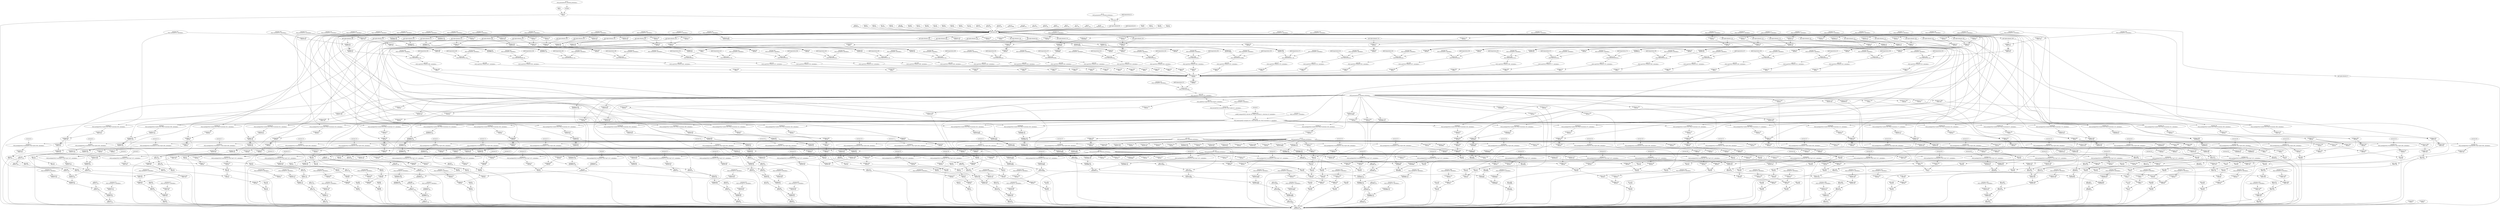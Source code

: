 digraph HloModule {
	"p38.566" [label="p38.566 \n f32[30522,16]"];
	"p37.557" [label="p37.557 \n f32[] parameter(37), frontend_attributes="];
	"multiply.0" [label="multiply.0 \n f32[] multiply(f32[] %constant, f32[] %p37.557), metadata="];
	"broadcast.2" [label="broadcast.2 \n f32[30522,16]"];
	"p34.58" [label="p34.58 \n f32[2]"];
	"p33.57" [label="p33.57 \n f32[16]"];
	"p32.56" [label="p32.56 \n f32[16]"];
	"p31.55" [label="p31.55 \n f32[16]"];
	"p30.54" [label="p30.54 \n f32[30522]"];
	"p29.53" [label="p29.53 \n f32[16]"];
	"p28.52" [label="p28.52 \n f32[16]"];
	"p27.51" [label="p27.51 \n f32[16]"];
	"p26.50" [label="p26.50 \n f32[16]"];
	"p25.49" [label="p25.49 \n f32[4096]"];
	"p24.48" [label="p24.48 \n f32[16]"];
	"p23.47" [label="p23.47 \n f32[16]"];
	"p22.46" [label="p22.46 \n f32[16]"];
	"p21.45" [label="p21.45 \n f32[16]"];
	"p20.44" [label="p20.44 \n f32[16]"];
	"p19.43" [label="p19.43 \n f32[16]"];
	"p18.42" [label="p18.42 \n f32[16]"];
	"p17.41" [label="p17.41 \n f32[16]"];
	"p16.40" [label="p16.40 \n f32[2,16]"];
	"p15.39" [label="p15.39 \n f32[16,16]"];
	"p14.38" [label="p14.38 \n f32[16,16]"];
	"p13.37" [label="p13.37 \n f32[16,4096]"];
	"p12.36" [label="p12.36 \n f32[4096,16]"];
	"p11.35" [label="p11.35 \n f32[16,16]"];
	"p10.34" [label="p10.34 \n f32[16,16]"];
	"p9.33" [label="p9.33 \n f32[16,16]"];
	"p8.32" [label="p8.32 \n f32[16,16]"];
	"p7.31" [label="p7.31 \n f32[2,16]"];
	"p6.30" [label="p6.30 \n f32[512,16]"];
	"p5.29" [label="p5.29 \n f32[30522,16]"];
	"p4.16" [label="p4.16 \n f32[1]"];
	"p3.15" [label="p3.15 \n f32[] parameter(3), frontend_attributes="];
	"divide.18" [label="divide.18 \n f32[1]"];
	"p2.14" [label="p2.14 \n f32[] parameter(2), frontend_attributes="];
	"constant.528" [label="constant.528 \n f32[] constant(1), metadata="];
	"constant.213" [label="constant.213 \n f32[] constant(0.5), metadata="];
	"broadcast.214" [label="broadcast.214 \n f32[30522,16]"];
	"multiply.215" [label="multiply.215 \n f32[30522,16]"];
	"multiply.478" [label="multiply.478 \n f32[30522,16]"];
	"constant.479" [label="constant.479 \n f32[] constant(0), metadata="];
	"reduce.485" [label="reduce.485 \n f32[] reduce(f32[30522,16]"];
	"sqrt.486" [label="sqrt.486 \n f32[] sqrt(f32[] %reduce.485), metadata="];
	"reshape.487" [label="reshape.487 \n f32[1]"];
	"constant.209" [label="constant.209 \n f32[] constant(0.5), metadata="];
	"broadcast.210" [label="broadcast.210 \n f32[512,16]"];
	"multiply.211" [label="multiply.211 \n f32[512,16]"];
	"multiply.469" [label="multiply.469 \n f32[512,16]"];
	"constant.470" [label="constant.470 \n f32[] constant(0), metadata="];
	"reduce.476" [label="reduce.476 \n f32[] reduce(f32[512,16]"];
	"sqrt.477" [label="sqrt.477 \n f32[] sqrt(f32[] %reduce.476), metadata="];
	"reshape.488" [label="reshape.488 \n f32[1]"];
	"constant.205" [label="constant.205 \n f32[] constant(0.5), metadata="];
	"broadcast.206" [label="broadcast.206 \n f32[2,16]"];
	"multiply.207" [label="multiply.207 \n f32[2,16]"];
	"multiply.460" [label="multiply.460 \n f32[2,16]"];
	"constant.461" [label="constant.461 \n f32[] constant(0), metadata="];
	"reduce.467" [label="reduce.467 \n f32[] reduce(f32[2,16]"];
	"sqrt.468" [label="sqrt.468 \n f32[] sqrt(f32[] %reduce.467), metadata="];
	"reshape.489" [label="reshape.489 \n f32[1]"];
	"constant.165" [label="constant.165 \n f32[] constant(0.5), metadata="];
	"broadcast.166" [label="broadcast.166 \n f32[16]"];
	"multiply.167" [label="multiply.167 \n f32[16]"];
	"multiply.451" [label="multiply.451 \n f32[16]"];
	"constant.452" [label="constant.452 \n f32[] constant(0), metadata="];
	"reduce.458" [label="reduce.458 \n f32[] reduce(f32[16]"];
	"sqrt.459" [label="sqrt.459 \n f32[] sqrt(f32[] %reduce.458), metadata="];
	"reshape.490" [label="reshape.490 \n f32[1]"];
	"constant.161" [label="constant.161 \n f32[] constant(0.5), metadata="];
	"broadcast.162" [label="broadcast.162 \n f32[16]"];
	"multiply.163" [label="multiply.163 \n f32[16]"];
	"multiply.442" [label="multiply.442 \n f32[16]"];
	"constant.443" [label="constant.443 \n f32[] constant(0), metadata="];
	"reduce.449" [label="reduce.449 \n f32[] reduce(f32[16]"];
	"sqrt.450" [label="sqrt.450 \n f32[] sqrt(f32[] %reduce.449), metadata="];
	"reshape.491" [label="reshape.491 \n f32[1]"];
	"constant.201" [label="constant.201 \n f32[] constant(0.5), metadata="];
	"broadcast.202" [label="broadcast.202 \n f32[16,16]"];
	"multiply.203" [label="multiply.203 \n f32[16,16]"];
	"multiply.433" [label="multiply.433 \n f32[16,16]"];
	"constant.434" [label="constant.434 \n f32[] constant(0), metadata="];
	"reduce.440" [label="reduce.440 \n f32[] reduce(f32[16,16]"];
	"sqrt.441" [label="sqrt.441 \n f32[] sqrt(f32[] %reduce.440), metadata="];
	"reshape.492" [label="reshape.492 \n f32[1]"];
	"constant.157" [label="constant.157 \n f32[] constant(0.5), metadata="];
	"broadcast.158" [label="broadcast.158 \n f32[16]"];
	"multiply.159" [label="multiply.159 \n f32[16]"];
	"multiply.424" [label="multiply.424 \n f32[16]"];
	"constant.425" [label="constant.425 \n f32[] constant(0), metadata="];
	"reduce.431" [label="reduce.431 \n f32[] reduce(f32[16]"];
	"sqrt.432" [label="sqrt.432 \n f32[] sqrt(f32[] %reduce.431), metadata="];
	"reshape.493" [label="reshape.493 \n f32[1]"];
	"constant.197" [label="constant.197 \n f32[] constant(0.5), metadata="];
	"broadcast.198" [label="broadcast.198 \n f32[16,16]"];
	"multiply.199" [label="multiply.199 \n f32[16,16]"];
	"multiply.415" [label="multiply.415 \n f32[16,16]"];
	"constant.416" [label="constant.416 \n f32[] constant(0), metadata="];
	"reduce.422" [label="reduce.422 \n f32[] reduce(f32[16,16]"];
	"sqrt.423" [label="sqrt.423 \n f32[] sqrt(f32[] %reduce.422), metadata="];
	"reshape.494" [label="reshape.494 \n f32[1]"];
	"constant.153" [label="constant.153 \n f32[] constant(0.5), metadata="];
	"broadcast.154" [label="broadcast.154 \n f32[16]"];
	"multiply.155" [label="multiply.155 \n f32[16]"];
	"multiply.406" [label="multiply.406 \n f32[16]"];
	"constant.407" [label="constant.407 \n f32[] constant(0), metadata="];
	"reduce.413" [label="reduce.413 \n f32[] reduce(f32[16]"];
	"sqrt.414" [label="sqrt.414 \n f32[] sqrt(f32[] %reduce.413), metadata="];
	"reshape.495" [label="reshape.495 \n f32[1]"];
	"constant.193" [label="constant.193 \n f32[] constant(0.5), metadata="];
	"broadcast.194" [label="broadcast.194 \n f32[16,16]"];
	"multiply.195" [label="multiply.195 \n f32[16,16]"];
	"multiply.397" [label="multiply.397 \n f32[16,16]"];
	"constant.398" [label="constant.398 \n f32[] constant(0), metadata="];
	"reduce.404" [label="reduce.404 \n f32[] reduce(f32[16,16]"];
	"sqrt.405" [label="sqrt.405 \n f32[] sqrt(f32[] %reduce.404), metadata="];
	"reshape.496" [label="reshape.496 \n f32[1]"];
	"constant.149" [label="constant.149 \n f32[] constant(0.5), metadata="];
	"broadcast.150" [label="broadcast.150 \n f32[16]"];
	"multiply.151" [label="multiply.151 \n f32[16]"];
	"multiply.388" [label="multiply.388 \n f32[16]"];
	"constant.389" [label="constant.389 \n f32[] constant(0), metadata="];
	"reduce.395" [label="reduce.395 \n f32[] reduce(f32[16]"];
	"sqrt.396" [label="sqrt.396 \n f32[] sqrt(f32[] %reduce.395), metadata="];
	"reshape.497" [label="reshape.497 \n f32[1]"];
	"constant.189" [label="constant.189 \n f32[] constant(0.5), metadata="];
	"broadcast.190" [label="broadcast.190 \n f32[16,16]"];
	"multiply.191" [label="multiply.191 \n f32[16,16]"];
	"multiply.379" [label="multiply.379 \n f32[16,16]"];
	"constant.380" [label="constant.380 \n f32[] constant(0), metadata="];
	"reduce.386" [label="reduce.386 \n f32[] reduce(f32[16,16]"];
	"sqrt.387" [label="sqrt.387 \n f32[] sqrt(f32[] %reduce.386), metadata="];
	"reshape.498" [label="reshape.498 \n f32[1]"];
	"constant.145" [label="constant.145 \n f32[] constant(0.5), metadata="];
	"broadcast.146" [label="broadcast.146 \n f32[16]"];
	"multiply.147" [label="multiply.147 \n f32[16]"];
	"multiply.370" [label="multiply.370 \n f32[16]"];
	"constant.371" [label="constant.371 \n f32[] constant(0), metadata="];
	"reduce.377" [label="reduce.377 \n f32[] reduce(f32[16]"];
	"sqrt.378" [label="sqrt.378 \n f32[] sqrt(f32[] %reduce.377), metadata="];
	"reshape.499" [label="reshape.499 \n f32[1]"];
	"constant.141" [label="constant.141 \n f32[] constant(0.5), metadata="];
	"broadcast.142" [label="broadcast.142 \n f32[16]"];
	"multiply.143" [label="multiply.143 \n f32[16]"];
	"multiply.361" [label="multiply.361 \n f32[16]"];
	"constant.362" [label="constant.362 \n f32[] constant(0), metadata="];
	"reduce.368" [label="reduce.368 \n f32[] reduce(f32[16]"];
	"sqrt.369" [label="sqrt.369 \n f32[] sqrt(f32[] %reduce.368), metadata="];
	"reshape.500" [label="reshape.500 \n f32[1]"];
	"constant.137" [label="constant.137 \n f32[] constant(0.5), metadata="];
	"broadcast.138" [label="broadcast.138 \n f32[16]"];
	"multiply.139" [label="multiply.139 \n f32[16]"];
	"multiply.352" [label="multiply.352 \n f32[16]"];
	"constant.353" [label="constant.353 \n f32[] constant(0), metadata="];
	"reduce.359" [label="reduce.359 \n f32[] reduce(f32[16]"];
	"sqrt.360" [label="sqrt.360 \n f32[] sqrt(f32[] %reduce.359), metadata="];
	"reshape.501" [label="reshape.501 \n f32[1]"];
	"constant.185" [label="constant.185 \n f32[] constant(0.5), metadata="];
	"broadcast.186" [label="broadcast.186 \n f32[4096,16]"];
	"multiply.187" [label="multiply.187 \n f32[4096,16]"];
	"multiply.343" [label="multiply.343 \n f32[4096,16]"];
	"constant.344" [label="constant.344 \n f32[] constant(0), metadata="];
	"reduce.350" [label="reduce.350 \n f32[] reduce(f32[4096,16]"];
	"sqrt.351" [label="sqrt.351 \n f32[] sqrt(f32[] %reduce.350), metadata="];
	"reshape.502" [label="reshape.502 \n f32[1]"];
	"constant.133" [label="constant.133 \n f32[] constant(0.5), metadata="];
	"broadcast.134" [label="broadcast.134 \n f32[4096]"];
	"multiply.135" [label="multiply.135 \n f32[4096]"];
	"multiply.334" [label="multiply.334 \n f32[4096]"];
	"constant.335" [label="constant.335 \n f32[] constant(0), metadata="];
	"reduce.341" [label="reduce.341 \n f32[] reduce(f32[4096]"];
	"sqrt.342" [label="sqrt.342 \n f32[] sqrt(f32[] %reduce.341), metadata="];
	"reshape.503" [label="reshape.503 \n f32[1]"];
	"constant.181" [label="constant.181 \n f32[] constant(0.5), metadata="];
	"broadcast.182" [label="broadcast.182 \n f32[16,4096]"];
	"multiply.183" [label="multiply.183 \n f32[16,4096]"];
	"multiply.325" [label="multiply.325 \n f32[16,4096]"];
	"constant.326" [label="constant.326 \n f32[] constant(0), metadata="];
	"reduce.332" [label="reduce.332 \n f32[] reduce(f32[16,4096]"];
	"sqrt.333" [label="sqrt.333 \n f32[] sqrt(f32[] %reduce.332), metadata="];
	"reshape.504" [label="reshape.504 \n f32[1]"];
	"constant.129" [label="constant.129 \n f32[] constant(0.5), metadata="];
	"broadcast.130" [label="broadcast.130 \n f32[16]"];
	"multiply.131" [label="multiply.131 \n f32[16]"];
	"multiply.316" [label="multiply.316 \n f32[16]"];
	"constant.317" [label="constant.317 \n f32[] constant(0), metadata="];
	"reduce.323" [label="reduce.323 \n f32[] reduce(f32[16]"];
	"sqrt.324" [label="sqrt.324 \n f32[] sqrt(f32[] %reduce.323), metadata="];
	"reshape.505" [label="reshape.505 \n f32[1]"];
	"constant.125" [label="constant.125 \n f32[] constant(0.5), metadata="];
	"broadcast.126" [label="broadcast.126 \n f32[16]"];
	"multiply.127" [label="multiply.127 \n f32[16]"];
	"multiply.307" [label="multiply.307 \n f32[16]"];
	"constant.308" [label="constant.308 \n f32[] constant(0), metadata="];
	"reduce.314" [label="reduce.314 \n f32[] reduce(f32[16]"];
	"sqrt.315" [label="sqrt.315 \n f32[] sqrt(f32[] %reduce.314), metadata="];
	"reshape.506" [label="reshape.506 \n f32[1]"];
	"constant.121" [label="constant.121 \n f32[] constant(0.5), metadata="];
	"broadcast.122" [label="broadcast.122 \n f32[16]"];
	"multiply.123" [label="multiply.123 \n f32[16]"];
	"multiply.298" [label="multiply.298 \n f32[16]"];
	"constant.299" [label="constant.299 \n f32[] constant(0), metadata="];
	"reduce.305" [label="reduce.305 \n f32[] reduce(f32[16]"];
	"sqrt.306" [label="sqrt.306 \n f32[] sqrt(f32[] %reduce.305), metadata="];
	"reshape.507" [label="reshape.507 \n f32[1]"];
	"constant.177" [label="constant.177 \n f32[] constant(0.5), metadata="];
	"broadcast.178" [label="broadcast.178 \n f32[16,16]"];
	"multiply.179" [label="multiply.179 \n f32[16,16]"];
	"multiply.289" [label="multiply.289 \n f32[16,16]"];
	"constant.290" [label="constant.290 \n f32[] constant(0), metadata="];
	"reduce.296" [label="reduce.296 \n f32[] reduce(f32[16,16]"];
	"sqrt.297" [label="sqrt.297 \n f32[] sqrt(f32[] %reduce.296), metadata="];
	"reshape.508" [label="reshape.508 \n f32[1]"];
	"constant.117" [label="constant.117 \n f32[] constant(0.5), metadata="];
	"broadcast.118" [label="broadcast.118 \n f32[16]"];
	"multiply.119" [label="multiply.119 \n f32[16]"];
	"multiply.280" [label="multiply.280 \n f32[16]"];
	"constant.281" [label="constant.281 \n f32[] constant(0), metadata="];
	"reduce.287" [label="reduce.287 \n f32[] reduce(f32[16]"];
	"sqrt.288" [label="sqrt.288 \n f32[] sqrt(f32[] %reduce.287), metadata="];
	"reshape.509" [label="reshape.509 \n f32[1]"];
	"constant.113" [label="constant.113 \n f32[] constant(0.5), metadata="];
	"broadcast.114" [label="broadcast.114 \n f32[30522]"];
	"multiply.115" [label="multiply.115 \n f32[30522]"];
	"multiply.271" [label="multiply.271 \n f32[30522]"];
	"constant.272" [label="constant.272 \n f32[] constant(0), metadata="];
	"reduce.278" [label="reduce.278 \n f32[] reduce(f32[30522]"];
	"sqrt.279" [label="sqrt.279 \n f32[] sqrt(f32[] %reduce.278), metadata="];
	"reshape.510" [label="reshape.510 \n f32[1]"];
	"constant.173" [label="constant.173 \n f32[] constant(0.5), metadata="];
	"broadcast.174" [label="broadcast.174 \n f32[16,16]"];
	"multiply.175" [label="multiply.175 \n f32[16,16]"];
	"multiply.262" [label="multiply.262 \n f32[16,16]"];
	"constant.263" [label="constant.263 \n f32[] constant(0), metadata="];
	"reduce.269" [label="reduce.269 \n f32[] reduce(f32[16,16]"];
	"sqrt.270" [label="sqrt.270 \n f32[] sqrt(f32[] %reduce.269), metadata="];
	"reshape.511" [label="reshape.511 \n f32[1]"];
	"constant.109" [label="constant.109 \n f32[] constant(0.5), metadata="];
	"broadcast.110" [label="broadcast.110 \n f32[16]"];
	"multiply.111" [label="multiply.111 \n f32[16]"];
	"multiply.253" [label="multiply.253 \n f32[16]"];
	"constant.254" [label="constant.254 \n f32[] constant(0), metadata="];
	"reduce.260" [label="reduce.260 \n f32[] reduce(f32[16]"];
	"sqrt.261" [label="sqrt.261 \n f32[] sqrt(f32[] %reduce.260), metadata="];
	"reshape.512" [label="reshape.512 \n f32[1]"];
	"constant.105" [label="constant.105 \n f32[] constant(0.5), metadata="];
	"broadcast.106" [label="broadcast.106 \n f32[16]"];
	"multiply.107" [label="multiply.107 \n f32[16]"];
	"multiply.244" [label="multiply.244 \n f32[16]"];
	"constant.245" [label="constant.245 \n f32[] constant(0), metadata="];
	"reduce.251" [label="reduce.251 \n f32[] reduce(f32[16]"];
	"sqrt.252" [label="sqrt.252 \n f32[] sqrt(f32[] %reduce.251), metadata="];
	"reshape.513" [label="reshape.513 \n f32[1]"];
	"constant.101" [label="constant.101 \n f32[] constant(0.5), metadata="];
	"broadcast.102" [label="broadcast.102 \n f32[16]"];
	"multiply.103" [label="multiply.103 \n f32[16]"];
	"multiply.235" [label="multiply.235 \n f32[16]"];
	"constant.236" [label="constant.236 \n f32[] constant(0), metadata="];
	"reduce.242" [label="reduce.242 \n f32[] reduce(f32[16]"];
	"sqrt.243" [label="sqrt.243 \n f32[] sqrt(f32[] %reduce.242), metadata="];
	"reshape.514" [label="reshape.514 \n f32[1]"];
	"constant.169" [label="constant.169 \n f32[] constant(0.5), metadata="];
	"broadcast.170" [label="broadcast.170 \n f32[2,16]"];
	"multiply.171" [label="multiply.171 \n f32[2,16]"];
	"multiply.226" [label="multiply.226 \n f32[2,16]"];
	"constant.227" [label="constant.227 \n f32[] constant(0), metadata="];
	"reduce.233" [label="reduce.233 \n f32[] reduce(f32[2,16]"];
	"sqrt.234" [label="sqrt.234 \n f32[] sqrt(f32[] %reduce.233), metadata="];
	"reshape.515" [label="reshape.515 \n f32[1]"];
	"constant.97" [label="constant.97 \n f32[] constant(0.5), metadata="];
	"broadcast.98" [label="broadcast.98 \n f32[2]"];
	"multiply.99" [label="multiply.99 \n f32[2]"];
	"multiply.217" [label="multiply.217 \n f32[2]"];
	"constant.218" [label="constant.218 \n f32[] constant(0), metadata="];
	"reduce.224" [label="reduce.224 \n f32[] reduce(f32[2]"];
	"sqrt.225" [label="sqrt.225 \n f32[] sqrt(f32[] %reduce.224), metadata="];
	"reshape.516" [label="reshape.516 \n f32[1]"];
	"concatenate.517" [label="concatenate.517 \n f32[30]"];
	"multiply.518" [label="multiply.518 \n f32[30]"];
	"constant.519" [label="constant.519 \n f32[] constant(0), metadata="];
	"reduce.525" [label="reduce.525 \n f32[] reduce(f32[30]"];
	"sqrt.526" [label="sqrt.526 \n f32[] sqrt(f32[] %reduce.525), metadata="];
	"p0.8" [label="p0.8 \n f32[] parameter(0), frontend_attributes="];
	"add.527" [label="add.527 \n f32[] add(f32[] %sqrt.526, f32[] %p0.8), metadata="];
	"divide.529" [label="divide.529 \n f32[] divide(f32[] %constant.528, f32[] %add.527), metadata="];
	"compare.532" [label="compare.532 \n pred[] compare(f32[] %divide.529, f32[] %constant.2), direction=LT, metadata="];
	"constant.11" [label="constant.11 \n f32[] constant(1), metadata="];
	"select.533" [label="select.533 \n f32[] select(pred[] %compare.532, f32[] %divide.529, f32[] %constant.11), metadata="];
	"multiply.1" [label="multiply.1 \n f32[] multiply(f32[] %select.533, f32[] %constant.213), metadata="];
	"broadcast.4" [label="broadcast.4 \n f32[30522,16]"];
	"multiply.535" [label="multiply.535 \n f32[30522,16]"];
	"p36.551" [label="p36.551 \n f32[] parameter(36), frontend_attributes="];
	"broadcast.555" [label="broadcast.555 \n f32[30522,16]"];
	"multiply.556" [label="multiply.556 \n f32[30522,16]"];
	"add.565" [label="add.565 \n f32[30522,16]"];
	"p35.536" [label="p35.536 \n f32[] parameter(35), frontend_attributes="];
	"multiply.3" [label="multiply.3 \n f32[] multiply(f32[] %constant.3, f32[] %p35.536), metadata="];
	"broadcast.8" [label="broadcast.8 \n f32[30522,16]"];
	"multiply.544" [label="multiply.544 \n f32[30522,16]"];
	"p1.10" [label="p1.10 \n f32[] parameter(1), frontend_attributes="];
	"broadcast.545" [label="broadcast.545 \n f32[30522,16]"];
	"multiply.546" [label="multiply.546 \n f32[30522,16]"];
	"add.547" [label="add.547 \n f32[30522,16]"];
	"sqrt.548" [label="sqrt.548 \n f32[30522,16]"];
	"broadcast.549" [label="broadcast.549 \n f32[30522,16]"];
	"add.550" [label="add.550 \n f32[30522,16]"];
	"divide.567" [label="divide.567 \n f32[30522,16]"];
	"constant.6" [label="constant.6 \n f32[] constant(-0), metadata="];
	"broadcast.568" [label="broadcast.568 \n f32[30522,16]"];
	"multiply.569" [label="multiply.569 \n f32[30522,16]"];
	"add.570" [label="add.570 \n f32[30522,16]"];
	"constant.1" [label="constant.1 \n f32[] constant(-0), metadata="];
	"broadcast.5" [label="broadcast.5 \n f32[30522,16]"];
	"multiply.571" [label="multiply.571 \n f32[30522,16]"];
	"add.572" [label="add.572 \n f32[30522,16]"];
	"p39.610" [label="p39.610 \n f32[512,16]"];
	"multiply.4" [label="multiply.4 \n f32[] multiply(f32[] %constant.4, f32[] %p37.557), metadata="];
	"broadcast.11" [label="broadcast.11 \n f32[512,16]"];
	"multiply.5" [label="multiply.5 \n f32[] multiply(f32[] %select.533, f32[] %constant.209), metadata="];
	"broadcast.12" [label="broadcast.12 \n f32[512,16]"];
	"multiply.582" [label="multiply.582 \n f32[512,16]"];
	"broadcast.600" [label="broadcast.600 \n f32[512,16]"];
	"multiply.601" [label="multiply.601 \n f32[512,16]"];
	"add.609" [label="add.609 \n f32[512,16]"];
	"multiply.7" [label="multiply.7 \n f32[] multiply(f32[] %constant.5, f32[] %p35.536), metadata="];
	"broadcast.15" [label="broadcast.15 \n f32[512,16]"];
	"multiply.590" [label="multiply.590 \n f32[512,16]"];
	"broadcast.591" [label="broadcast.591 \n f32[512,16]"];
	"multiply.592" [label="multiply.592 \n f32[512,16]"];
	"add.593" [label="add.593 \n f32[512,16]"];
	"sqrt.594" [label="sqrt.594 \n f32[512,16]"];
	"broadcast.595" [label="broadcast.595 \n f32[512,16]"];
	"add.596" [label="add.596 \n f32[512,16]"];
	"divide.611" [label="divide.611 \n f32[512,16]"];
	"constant.578" [label="constant.578 \n f32[] constant(-0), metadata="];
	"broadcast.612" [label="broadcast.612 \n f32[512,16]"];
	"multiply.613" [label="multiply.613 \n f32[512,16]"];
	"add.614" [label="add.614 \n f32[512,16]"];
	"constant.573" [label="constant.573 \n f32[] constant(-0), metadata="];
	"broadcast.577" [label="broadcast.577 \n f32[512,16]"];
	"multiply.615" [label="multiply.615 \n f32[512,16]"];
	"add.616" [label="add.616 \n f32[512,16]"];
	"p40.654" [label="p40.654 \n f32[2,16]"];
	"multiply.8" [label="multiply.8 \n f32[] multiply(f32[] %constant.8, f32[] %p37.557), metadata="];
	"broadcast.19" [label="broadcast.19 \n f32[2,16]"];
	"multiply.10" [label="multiply.10 \n f32[] multiply(f32[] %select.533, f32[] %constant.205), metadata="];
	"broadcast.20" [label="broadcast.20 \n f32[2,16]"];
	"multiply.626" [label="multiply.626 \n f32[2,16]"];
	"broadcast.644" [label="broadcast.644 \n f32[2,16]"];
	"multiply.645" [label="multiply.645 \n f32[2,16]"];
	"add.653" [label="add.653 \n f32[2,16]"];
	"multiply.12" [label="multiply.12 \n f32[] multiply(f32[] %constant.9, f32[] %p35.536), metadata="];
	"broadcast.23" [label="broadcast.23 \n f32[2,16]"];
	"multiply.634" [label="multiply.634 \n f32[2,16]"];
	"broadcast.635" [label="broadcast.635 \n f32[2,16]"];
	"multiply.636" [label="multiply.636 \n f32[2,16]"];
	"add.637" [label="add.637 \n f32[2,16]"];
	"sqrt.638" [label="sqrt.638 \n f32[2,16]"];
	"broadcast.639" [label="broadcast.639 \n f32[2,16]"];
	"add.640" [label="add.640 \n f32[2,16]"];
	"divide.655" [label="divide.655 \n f32[2,16]"];
	"constant.622" [label="constant.622 \n f32[] constant(-0), metadata="];
	"broadcast.656" [label="broadcast.656 \n f32[2,16]"];
	"multiply.657" [label="multiply.657 \n f32[2,16]"];
	"add.658" [label="add.658 \n f32[2,16]"];
	"constant.617" [label="constant.617 \n f32[] constant(-0), metadata="];
	"broadcast.621" [label="broadcast.621 \n f32[2,16]"];
	"multiply.659" [label="multiply.659 \n f32[2,16]"];
	"add.660" [label="add.660 \n f32[2,16]"];
	"p41.693" [label="p41.693 \n f32[16]"];
	"multiply.14" [label="multiply.14 \n f32[] multiply(f32[] %constant.10, f32[] %p37.557), metadata="];
	"broadcast.26" [label="broadcast.26 \n f32[16]"];
	"multiply.15" [label="multiply.15 \n f32[] multiply(f32[] %select.533, f32[] %constant.165), metadata="];
	"broadcast.27" [label="broadcast.27 \n f32[16]"];
	"multiply.665" [label="multiply.665 \n f32[16]"];
	"broadcast.683" [label="broadcast.683 \n f32[16]"];
	"multiply.684" [label="multiply.684 \n f32[16]"];
	"add.692" [label="add.692 \n f32[16]"];
	"multiply.17" [label="multiply.17 \n f32[] multiply(f32[] %constant.13, f32[] %p35.536), metadata="];
	"broadcast.30" [label="broadcast.30 \n f32[16]"];
	"multiply.673" [label="multiply.673 \n f32[16]"];
	"broadcast.674" [label="broadcast.674 \n f32[16]"];
	"multiply.675" [label="multiply.675 \n f32[16]"];
	"add.676" [label="add.676 \n f32[16]"];
	"sqrt.677" [label="sqrt.677 \n f32[16]"];
	"broadcast.678" [label="broadcast.678 \n f32[16]"];
	"add.679" [label="add.679 \n f32[16]"];
	"divide.694" [label="divide.694 \n f32[16]"];
	"constant.661" [label="constant.661 \n f32[] constant(-0), metadata="];
	"broadcast.695" [label="broadcast.695 \n f32[16]"];
	"multiply.696" [label="multiply.696 \n f32[16]"];
	"add.697" [label="add.697 \n f32[16]"];
	"p42.730" [label="p42.730 \n f32[16]"];
	"multiply.18" [label="multiply.18 \n f32[] multiply(f32[] %constant.14, f32[] %p37.557), metadata="];
	"broadcast.33" [label="broadcast.33 \n f32[16]"];
	"multiply.19" [label="multiply.19 \n f32[] multiply(f32[] %select.533, f32[] %constant.161), metadata="];
	"broadcast.34" [label="broadcast.34 \n f32[16]"];
	"multiply.702" [label="multiply.702 \n f32[16]"];
	"broadcast.720" [label="broadcast.720 \n f32[16]"];
	"multiply.721" [label="multiply.721 \n f32[16]"];
	"add.729" [label="add.729 \n f32[16]"];
	"multiply.21" [label="multiply.21 \n f32[] multiply(f32[] %constant.15, f32[] %p35.536), metadata="];
	"broadcast.37" [label="broadcast.37 \n f32[16]"];
	"multiply.710" [label="multiply.710 \n f32[16]"];
	"broadcast.711" [label="broadcast.711 \n f32[16]"];
	"multiply.712" [label="multiply.712 \n f32[16]"];
	"add.713" [label="add.713 \n f32[16]"];
	"sqrt.714" [label="sqrt.714 \n f32[16]"];
	"broadcast.715" [label="broadcast.715 \n f32[16]"];
	"add.716" [label="add.716 \n f32[16]"];
	"divide.731" [label="divide.731 \n f32[16]"];
	"constant.698" [label="constant.698 \n f32[] constant(-0), metadata="];
	"broadcast.732" [label="broadcast.732 \n f32[16]"];
	"multiply.733" [label="multiply.733 \n f32[16]"];
	"add.734" [label="add.734 \n f32[16]"];
	"p43.772" [label="p43.772 \n f32[16,16]"];
	"multiply.22" [label="multiply.22 \n f32[] multiply(f32[] %constant.16, f32[] %p37.557), metadata="];
	"broadcast.40" [label="broadcast.40 \n f32[16,16]"];
	"multiply.23" [label="multiply.23 \n f32[] multiply(f32[] %select.533, f32[] %constant.201), metadata="];
	"broadcast.41" [label="broadcast.41 \n f32[16,16]"];
	"multiply.744" [label="multiply.744 \n f32[16,16]"];
	"broadcast.762" [label="broadcast.762 \n f32[16,16]"];
	"multiply.763" [label="multiply.763 \n f32[16,16]"];
	"add.771" [label="add.771 \n f32[16,16]"];
	"multiply.25" [label="multiply.25 \n f32[] multiply(f32[] %constant.17, f32[] %p35.536), metadata="];
	"broadcast.44" [label="broadcast.44 \n f32[16,16]"];
	"multiply.752" [label="multiply.752 \n f32[16,16]"];
	"broadcast.753" [label="broadcast.753 \n f32[16,16]"];
	"multiply.754" [label="multiply.754 \n f32[16,16]"];
	"add.755" [label="add.755 \n f32[16,16]"];
	"sqrt.756" [label="sqrt.756 \n f32[16,16]"];
	"broadcast.757" [label="broadcast.757 \n f32[16,16]"];
	"add.758" [label="add.758 \n f32[16,16]"];
	"divide.773" [label="divide.773 \n f32[16,16]"];
	"constant.740" [label="constant.740 \n f32[] constant(-0), metadata="];
	"broadcast.774" [label="broadcast.774 \n f32[16,16]"];
	"multiply.775" [label="multiply.775 \n f32[16,16]"];
	"add.776" [label="add.776 \n f32[16,16]"];
	"constant.735" [label="constant.735 \n f32[] constant(-0), metadata="];
	"broadcast.739" [label="broadcast.739 \n f32[16,16]"];
	"multiply.777" [label="multiply.777 \n f32[16,16]"];
	"add.778" [label="add.778 \n f32[16,16]"];
	"p44.811" [label="p44.811 \n f32[16]"];
	"multiply.26" [label="multiply.26 \n f32[] multiply(f32[] %constant.18, f32[] %p37.557), metadata="];
	"broadcast.47" [label="broadcast.47 \n f32[16]"];
	"multiply.27" [label="multiply.27 \n f32[] multiply(f32[] %select.533, f32[] %constant.157), metadata="];
	"broadcast.48" [label="broadcast.48 \n f32[16]"];
	"multiply.783" [label="multiply.783 \n f32[16]"];
	"broadcast.801" [label="broadcast.801 \n f32[16]"];
	"multiply.802" [label="multiply.802 \n f32[16]"];
	"add.810" [label="add.810 \n f32[16]"];
	"multiply.29" [label="multiply.29 \n f32[] multiply(f32[] %constant.19, f32[] %p35.536), metadata="];
	"broadcast.51" [label="broadcast.51 \n f32[16]"];
	"multiply.791" [label="multiply.791 \n f32[16]"];
	"broadcast.792" [label="broadcast.792 \n f32[16]"];
	"multiply.793" [label="multiply.793 \n f32[16]"];
	"add.794" [label="add.794 \n f32[16]"];
	"sqrt.795" [label="sqrt.795 \n f32[16]"];
	"broadcast.796" [label="broadcast.796 \n f32[16]"];
	"add.797" [label="add.797 \n f32[16]"];
	"divide.812" [label="divide.812 \n f32[16]"];
	"constant.779" [label="constant.779 \n f32[] constant(-0), metadata="];
	"broadcast.813" [label="broadcast.813 \n f32[16]"];
	"multiply.814" [label="multiply.814 \n f32[16]"];
	"add.815" [label="add.815 \n f32[16]"];
	"p45.853" [label="p45.853 \n f32[16,16]"];
	"multiply.30" [label="multiply.30 \n f32[] multiply(f32[] %constant.20, f32[] %p37.557), metadata="];
	"broadcast.54" [label="broadcast.54 \n f32[16,16]"];
	"multiply.31" [label="multiply.31 \n f32[] multiply(f32[] %select.533, f32[] %constant.197), metadata="];
	"broadcast.55" [label="broadcast.55 \n f32[16,16]"];
	"multiply.825" [label="multiply.825 \n f32[16,16]"];
	"broadcast.843" [label="broadcast.843 \n f32[16,16]"];
	"multiply.844" [label="multiply.844 \n f32[16,16]"];
	"add.852" [label="add.852 \n f32[16,16]"];
	"multiply.33" [label="multiply.33 \n f32[] multiply(f32[] %constant.21, f32[] %p35.536), metadata="];
	"broadcast.58" [label="broadcast.58 \n f32[16,16]"];
	"multiply.833" [label="multiply.833 \n f32[16,16]"];
	"broadcast.834" [label="broadcast.834 \n f32[16,16]"];
	"multiply.835" [label="multiply.835 \n f32[16,16]"];
	"add.836" [label="add.836 \n f32[16,16]"];
	"sqrt.837" [label="sqrt.837 \n f32[16,16]"];
	"broadcast.838" [label="broadcast.838 \n f32[16,16]"];
	"add.839" [label="add.839 \n f32[16,16]"];
	"divide.854" [label="divide.854 \n f32[16,16]"];
	"constant.821" [label="constant.821 \n f32[] constant(-0), metadata="];
	"broadcast.855" [label="broadcast.855 \n f32[16,16]"];
	"multiply.856" [label="multiply.856 \n f32[16,16]"];
	"add.857" [label="add.857 \n f32[16,16]"];
	"constant.816" [label="constant.816 \n f32[] constant(-0), metadata="];
	"broadcast.820" [label="broadcast.820 \n f32[16,16]"];
	"multiply.858" [label="multiply.858 \n f32[16,16]"];
	"add.859" [label="add.859 \n f32[16,16]"];
	"p46.892" [label="p46.892 \n f32[16]"];
	"multiply.34" [label="multiply.34 \n f32[] multiply(f32[] %constant.22, f32[] %p37.557), metadata="];
	"broadcast.61" [label="broadcast.61 \n f32[16]"];
	"multiply.35" [label="multiply.35 \n f32[] multiply(f32[] %select.533, f32[] %constant.153), metadata="];
	"broadcast.62" [label="broadcast.62 \n f32[16]"];
	"multiply.864" [label="multiply.864 \n f32[16]"];
	"broadcast.882" [label="broadcast.882 \n f32[16]"];
	"multiply.883" [label="multiply.883 \n f32[16]"];
	"add.891" [label="add.891 \n f32[16]"];
	"multiply.37" [label="multiply.37 \n f32[] multiply(f32[] %constant.23, f32[] %p35.536), metadata="];
	"broadcast.65" [label="broadcast.65 \n f32[16]"];
	"multiply.872" [label="multiply.872 \n f32[16]"];
	"broadcast.873" [label="broadcast.873 \n f32[16]"];
	"multiply.874" [label="multiply.874 \n f32[16]"];
	"add.875" [label="add.875 \n f32[16]"];
	"sqrt.876" [label="sqrt.876 \n f32[16]"];
	"broadcast.877" [label="broadcast.877 \n f32[16]"];
	"add.878" [label="add.878 \n f32[16]"];
	"divide.893" [label="divide.893 \n f32[16]"];
	"constant.860" [label="constant.860 \n f32[] constant(-0), metadata="];
	"broadcast.894" [label="broadcast.894 \n f32[16]"];
	"multiply.895" [label="multiply.895 \n f32[16]"];
	"add.896" [label="add.896 \n f32[16]"];
	"p47.934" [label="p47.934 \n f32[16,16]"];
	"multiply.38" [label="multiply.38 \n f32[] multiply(f32[] %constant.24, f32[] %p37.557), metadata="];
	"broadcast.68" [label="broadcast.68 \n f32[16,16]"];
	"multiply.39" [label="multiply.39 \n f32[] multiply(f32[] %select.533, f32[] %constant.193), metadata="];
	"broadcast.69" [label="broadcast.69 \n f32[16,16]"];
	"multiply.906" [label="multiply.906 \n f32[16,16]"];
	"broadcast.924" [label="broadcast.924 \n f32[16,16]"];
	"multiply.925" [label="multiply.925 \n f32[16,16]"];
	"add.933" [label="add.933 \n f32[16,16]"];
	"multiply.41" [label="multiply.41 \n f32[] multiply(f32[] %constant.25, f32[] %p35.536), metadata="];
	"broadcast.72" [label="broadcast.72 \n f32[16,16]"];
	"multiply.914" [label="multiply.914 \n f32[16,16]"];
	"broadcast.915" [label="broadcast.915 \n f32[16,16]"];
	"multiply.916" [label="multiply.916 \n f32[16,16]"];
	"add.917" [label="add.917 \n f32[16,16]"];
	"sqrt.918" [label="sqrt.918 \n f32[16,16]"];
	"broadcast.919" [label="broadcast.919 \n f32[16,16]"];
	"add.920" [label="add.920 \n f32[16,16]"];
	"divide.935" [label="divide.935 \n f32[16,16]"];
	"constant.902" [label="constant.902 \n f32[] constant(-0), metadata="];
	"broadcast.936" [label="broadcast.936 \n f32[16,16]"];
	"multiply.937" [label="multiply.937 \n f32[16,16]"];
	"add.938" [label="add.938 \n f32[16,16]"];
	"constant.897" [label="constant.897 \n f32[] constant(-0), metadata="];
	"broadcast.901" [label="broadcast.901 \n f32[16,16]"];
	"multiply.939" [label="multiply.939 \n f32[16,16]"];
	"add.940" [label="add.940 \n f32[16,16]"];
	"p48.973" [label="p48.973 \n f32[16]"];
	"multiply.42" [label="multiply.42 \n f32[] multiply(f32[] %constant.26, f32[] %p37.557), metadata="];
	"broadcast.75" [label="broadcast.75 \n f32[16]"];
	"multiply.43" [label="multiply.43 \n f32[] multiply(f32[] %select.533, f32[] %constant.149), metadata="];
	"broadcast.76" [label="broadcast.76 \n f32[16]"];
	"multiply.945" [label="multiply.945 \n f32[16]"];
	"broadcast.963" [label="broadcast.963 \n f32[16]"];
	"multiply.964" [label="multiply.964 \n f32[16]"];
	"add.972" [label="add.972 \n f32[16]"];
	"multiply.45" [label="multiply.45 \n f32[] multiply(f32[] %constant.27, f32[] %p35.536), metadata="];
	"broadcast.79" [label="broadcast.79 \n f32[16]"];
	"multiply.953" [label="multiply.953 \n f32[16]"];
	"broadcast.954" [label="broadcast.954 \n f32[16]"];
	"multiply.955" [label="multiply.955 \n f32[16]"];
	"add.956" [label="add.956 \n f32[16]"];
	"sqrt.957" [label="sqrt.957 \n f32[16]"];
	"broadcast.958" [label="broadcast.958 \n f32[16]"];
	"add.959" [label="add.959 \n f32[16]"];
	"divide.974" [label="divide.974 \n f32[16]"];
	"constant.941" [label="constant.941 \n f32[] constant(-0), metadata="];
	"broadcast.975" [label="broadcast.975 \n f32[16]"];
	"multiply.976" [label="multiply.976 \n f32[16]"];
	"add.977" [label="add.977 \n f32[16]"];
	"p49.1015" [label="p49.1015 \n f32[16,16]"];
	"multiply.46" [label="multiply.46 \n f32[] multiply(f32[] %constant.28, f32[] %p37.557), metadata="];
	"broadcast.82" [label="broadcast.82 \n f32[16,16]"];
	"multiply.47" [label="multiply.47 \n f32[] multiply(f32[] %select.533, f32[] %constant.189), metadata="];
	"broadcast.83" [label="broadcast.83 \n f32[16,16]"];
	"multiply.987" [label="multiply.987 \n f32[16,16]"];
	"broadcast.1005" [label="broadcast.1005 \n f32[16,16]"];
	"multiply.1006" [label="multiply.1006 \n f32[16,16]"];
	"add.1014" [label="add.1014 \n f32[16,16]"];
	"multiply.49" [label="multiply.49 \n f32[] multiply(f32[] %constant.29, f32[] %p35.536), metadata="];
	"broadcast.86" [label="broadcast.86 \n f32[16,16]"];
	"multiply.995" [label="multiply.995 \n f32[16,16]"];
	"broadcast.996" [label="broadcast.996 \n f32[16,16]"];
	"multiply.997" [label="multiply.997 \n f32[16,16]"];
	"add.998" [label="add.998 \n f32[16,16]"];
	"sqrt.999" [label="sqrt.999 \n f32[16,16]"];
	"broadcast.1000" [label="broadcast.1000 \n f32[16,16]"];
	"add.1001" [label="add.1001 \n f32[16,16]"];
	"divide.1016" [label="divide.1016 \n f32[16,16]"];
	"constant.983" [label="constant.983 \n f32[] constant(-0), metadata="];
	"broadcast.1017" [label="broadcast.1017 \n f32[16,16]"];
	"multiply.1018" [label="multiply.1018 \n f32[16,16]"];
	"add.1019" [label="add.1019 \n f32[16,16]"];
	"constant.978" [label="constant.978 \n f32[] constant(-0), metadata="];
	"broadcast.982" [label="broadcast.982 \n f32[16,16]"];
	"multiply.1020" [label="multiply.1020 \n f32[16,16]"];
	"add.1021" [label="add.1021 \n f32[16,16]"];
	"p50.1054" [label="p50.1054 \n f32[16]"];
	"multiply.50" [label="multiply.50 \n f32[] multiply(f32[] %constant.30, f32[] %p37.557), metadata="];
	"broadcast.89" [label="broadcast.89 \n f32[16]"];
	"multiply.51" [label="multiply.51 \n f32[] multiply(f32[] %select.533, f32[] %constant.145), metadata="];
	"broadcast.90" [label="broadcast.90 \n f32[16]"];
	"multiply.1026" [label="multiply.1026 \n f32[16]"];
	"broadcast.1044" [label="broadcast.1044 \n f32[16]"];
	"multiply.1045" [label="multiply.1045 \n f32[16]"];
	"add.1053" [label="add.1053 \n f32[16]"];
	"multiply.53" [label="multiply.53 \n f32[] multiply(f32[] %constant.31, f32[] %p35.536), metadata="];
	"broadcast.93" [label="broadcast.93 \n f32[16]"];
	"multiply.1034" [label="multiply.1034 \n f32[16]"];
	"broadcast.1035" [label="broadcast.1035 \n f32[16]"];
	"multiply.1036" [label="multiply.1036 \n f32[16]"];
	"add.1037" [label="add.1037 \n f32[16]"];
	"sqrt.1038" [label="sqrt.1038 \n f32[16]"];
	"broadcast.1039" [label="broadcast.1039 \n f32[16]"];
	"add.1040" [label="add.1040 \n f32[16]"];
	"divide.1055" [label="divide.1055 \n f32[16]"];
	"constant.1022" [label="constant.1022 \n f32[] constant(-0), metadata="];
	"broadcast.1056" [label="broadcast.1056 \n f32[16]"];
	"multiply.1057" [label="multiply.1057 \n f32[16]"];
	"add.1058" [label="add.1058 \n f32[16]"];
	"p51.1091" [label="p51.1091 \n f32[16]"];
	"multiply.54" [label="multiply.54 \n f32[] multiply(f32[] %constant.32, f32[] %p37.557), metadata="];
	"broadcast.96" [label="broadcast.96 \n f32[16]"];
	"multiply.55" [label="multiply.55 \n f32[] multiply(f32[] %select.533, f32[] %constant.141), metadata="];
	"broadcast.97" [label="broadcast.97 \n f32[16]"];
	"multiply.1063" [label="multiply.1063 \n f32[16]"];
	"broadcast.1081" [label="broadcast.1081 \n f32[16]"];
	"multiply.1082" [label="multiply.1082 \n f32[16]"];
	"add.1090" [label="add.1090 \n f32[16]"];
	"multiply.57" [label="multiply.57 \n f32[] multiply(f32[] %constant.33, f32[] %p35.536), metadata="];
	"broadcast.101" [label="broadcast.101 \n f32[16]"];
	"multiply.1071" [label="multiply.1071 \n f32[16]"];
	"broadcast.1072" [label="broadcast.1072 \n f32[16]"];
	"multiply.1073" [label="multiply.1073 \n f32[16]"];
	"add.1074" [label="add.1074 \n f32[16]"];
	"sqrt.1075" [label="sqrt.1075 \n f32[16]"];
	"broadcast.1076" [label="broadcast.1076 \n f32[16]"];
	"add.1077" [label="add.1077 \n f32[16]"];
	"divide.1092" [label="divide.1092 \n f32[16]"];
	"constant.1059" [label="constant.1059 \n f32[] constant(-0), metadata="];
	"broadcast.1093" [label="broadcast.1093 \n f32[16]"];
	"multiply.1094" [label="multiply.1094 \n f32[16]"];
	"add.1095" [label="add.1095 \n f32[16]"];
	"p52.1128" [label="p52.1128 \n f32[16]"];
	"multiply.58" [label="multiply.58 \n f32[] multiply(f32[] %constant.34, f32[] %p37.557), metadata="];
	"broadcast.105" [label="broadcast.105 \n f32[16]"];
	"multiply.59" [label="multiply.59 \n f32[] multiply(f32[] %select.533, f32[] %constant.137), metadata="];
	"broadcast.107" [label="broadcast.107 \n f32[16]"];
	"multiply.1100" [label="multiply.1100 \n f32[16]"];
	"broadcast.1118" [label="broadcast.1118 \n f32[16]"];
	"multiply.1119" [label="multiply.1119 \n f32[16]"];
	"add.1127" [label="add.1127 \n f32[16]"];
	"multiply.61" [label="multiply.61 \n f32[] multiply(f32[] %constant.35, f32[] %p35.536), metadata="];
	"broadcast.111" [label="broadcast.111 \n f32[16]"];
	"multiply.1108" [label="multiply.1108 \n f32[16]"];
	"broadcast.1109" [label="broadcast.1109 \n f32[16]"];
	"multiply.1110" [label="multiply.1110 \n f32[16]"];
	"add.1111" [label="add.1111 \n f32[16]"];
	"sqrt.1112" [label="sqrt.1112 \n f32[16]"];
	"broadcast.1113" [label="broadcast.1113 \n f32[16]"];
	"add.1114" [label="add.1114 \n f32[16]"];
	"divide.1129" [label="divide.1129 \n f32[16]"];
	"constant.1096" [label="constant.1096 \n f32[] constant(-0), metadata="];
	"broadcast.1130" [label="broadcast.1130 \n f32[16]"];
	"multiply.1131" [label="multiply.1131 \n f32[16]"];
	"add.1132" [label="add.1132 \n f32[16]"];
	"p53.1170" [label="p53.1170 \n f32[4096,16]"];
	"multiply.62" [label="multiply.62 \n f32[] multiply(f32[] %constant.36, f32[] %p37.557), metadata="];
	"broadcast.115" [label="broadcast.115 \n f32[4096,16]"];
	"multiply.63" [label="multiply.63 \n f32[] multiply(f32[] %select.533, f32[] %constant.185), metadata="];
	"broadcast.116" [label="broadcast.116 \n f32[4096,16]"];
	"multiply.1142" [label="multiply.1142 \n f32[4096,16]"];
	"broadcast.1160" [label="broadcast.1160 \n f32[4096,16]"];
	"multiply.1161" [label="multiply.1161 \n f32[4096,16]"];
	"add.1169" [label="add.1169 \n f32[4096,16]"];
	"multiply.65" [label="multiply.65 \n f32[] multiply(f32[] %constant.37, f32[] %p35.536), metadata="];
	"broadcast.120" [label="broadcast.120 \n f32[4096,16]"];
	"multiply.1150" [label="multiply.1150 \n f32[4096,16]"];
	"broadcast.1151" [label="broadcast.1151 \n f32[4096,16]"];
	"multiply.1152" [label="multiply.1152 \n f32[4096,16]"];
	"add.1153" [label="add.1153 \n f32[4096,16]"];
	"sqrt.1154" [label="sqrt.1154 \n f32[4096,16]"];
	"broadcast.1155" [label="broadcast.1155 \n f32[4096,16]"];
	"add.1156" [label="add.1156 \n f32[4096,16]"];
	"divide.1171" [label="divide.1171 \n f32[4096,16]"];
	"constant.1138" [label="constant.1138 \n f32[] constant(-0), metadata="];
	"broadcast.1172" [label="broadcast.1172 \n f32[4096,16]"];
	"multiply.1173" [label="multiply.1173 \n f32[4096,16]"];
	"add.1174" [label="add.1174 \n f32[4096,16]"];
	"constant.1133" [label="constant.1133 \n f32[] constant(-0), metadata="];
	"broadcast.1137" [label="broadcast.1137 \n f32[4096,16]"];
	"multiply.1175" [label="multiply.1175 \n f32[4096,16]"];
	"add.1176" [label="add.1176 \n f32[4096,16]"];
	"p54.1209" [label="p54.1209 \n f32[4096]"];
	"multiply.66" [label="multiply.66 \n f32[] multiply(f32[] %constant.38, f32[] %p37.557), metadata="];
	"broadcast.124" [label="broadcast.124 \n f32[4096]"];
	"multiply.67" [label="multiply.67 \n f32[] multiply(f32[] %select.533, f32[] %constant.133), metadata="];
	"broadcast.125" [label="broadcast.125 \n f32[4096]"];
	"multiply.1181" [label="multiply.1181 \n f32[4096]"];
	"broadcast.1199" [label="broadcast.1199 \n f32[4096]"];
	"multiply.1200" [label="multiply.1200 \n f32[4096]"];
	"add.1208" [label="add.1208 \n f32[4096]"];
	"multiply.69" [label="multiply.69 \n f32[] multiply(f32[] %constant.39, f32[] %p35.536), metadata="];
	"broadcast.129" [label="broadcast.129 \n f32[4096]"];
	"multiply.1189" [label="multiply.1189 \n f32[4096]"];
	"broadcast.1190" [label="broadcast.1190 \n f32[4096]"];
	"multiply.1191" [label="multiply.1191 \n f32[4096]"];
	"add.1192" [label="add.1192 \n f32[4096]"];
	"sqrt.1193" [label="sqrt.1193 \n f32[4096]"];
	"broadcast.1194" [label="broadcast.1194 \n f32[4096]"];
	"add.1195" [label="add.1195 \n f32[4096]"];
	"divide.1210" [label="divide.1210 \n f32[4096]"];
	"constant.1177" [label="constant.1177 \n f32[] constant(-0), metadata="];
	"broadcast.1211" [label="broadcast.1211 \n f32[4096]"];
	"multiply.1212" [label="multiply.1212 \n f32[4096]"];
	"add.1213" [label="add.1213 \n f32[4096]"];
	"p55.1251" [label="p55.1251 \n f32[16,4096]"];
	"multiply.70" [label="multiply.70 \n f32[] multiply(f32[] %constant.40, f32[] %p37.557), metadata="];
	"broadcast.133" [label="broadcast.133 \n f32[16,4096]"];
	"multiply.71" [label="multiply.71 \n f32[] multiply(f32[] %select.533, f32[] %constant.181), metadata="];
	"broadcast.135" [label="broadcast.135 \n f32[16,4096]"];
	"multiply.1223" [label="multiply.1223 \n f32[16,4096]"];
	"broadcast.1241" [label="broadcast.1241 \n f32[16,4096]"];
	"multiply.1242" [label="multiply.1242 \n f32[16,4096]"];
	"add.1250" [label="add.1250 \n f32[16,4096]"];
	"multiply.73" [label="multiply.73 \n f32[] multiply(f32[] %constant.41, f32[] %p35.536), metadata="];
	"broadcast.139" [label="broadcast.139 \n f32[16,4096]"];
	"multiply.1231" [label="multiply.1231 \n f32[16,4096]"];
	"broadcast.1232" [label="broadcast.1232 \n f32[16,4096]"];
	"multiply.1233" [label="multiply.1233 \n f32[16,4096]"];
	"add.1234" [label="add.1234 \n f32[16,4096]"];
	"sqrt.1235" [label="sqrt.1235 \n f32[16,4096]"];
	"broadcast.1236" [label="broadcast.1236 \n f32[16,4096]"];
	"add.1237" [label="add.1237 \n f32[16,4096]"];
	"divide.1252" [label="divide.1252 \n f32[16,4096]"];
	"constant.1219" [label="constant.1219 \n f32[] constant(-0), metadata="];
	"broadcast.1253" [label="broadcast.1253 \n f32[16,4096]"];
	"multiply.1254" [label="multiply.1254 \n f32[16,4096]"];
	"add.1255" [label="add.1255 \n f32[16,4096]"];
	"constant.1214" [label="constant.1214 \n f32[] constant(-0), metadata="];
	"broadcast.1218" [label="broadcast.1218 \n f32[16,4096]"];
	"multiply.1256" [label="multiply.1256 \n f32[16,4096]"];
	"add.1257" [label="add.1257 \n f32[16,4096]"];
	"p56.1290" [label="p56.1290 \n f32[16]"];
	"multiply.74" [label="multiply.74 \n f32[] multiply(f32[] %constant.42, f32[] %p37.557), metadata="];
	"broadcast.143" [label="broadcast.143 \n f32[16]"];
	"multiply.75" [label="multiply.75 \n f32[] multiply(f32[] %select.533, f32[] %constant.129), metadata="];
	"broadcast.144" [label="broadcast.144 \n f32[16]"];
	"multiply.1262" [label="multiply.1262 \n f32[16]"];
	"broadcast.1280" [label="broadcast.1280 \n f32[16]"];
	"multiply.1281" [label="multiply.1281 \n f32[16]"];
	"add.1289" [label="add.1289 \n f32[16]"];
	"multiply.77" [label="multiply.77 \n f32[] multiply(f32[] %constant.43, f32[] %p35.536), metadata="];
	"broadcast.148" [label="broadcast.148 \n f32[16]"];
	"multiply.1270" [label="multiply.1270 \n f32[16]"];
	"broadcast.1271" [label="broadcast.1271 \n f32[16]"];
	"multiply.1272" [label="multiply.1272 \n f32[16]"];
	"add.1273" [label="add.1273 \n f32[16]"];
	"sqrt.1274" [label="sqrt.1274 \n f32[16]"];
	"broadcast.1275" [label="broadcast.1275 \n f32[16]"];
	"add.1276" [label="add.1276 \n f32[16]"];
	"divide.1291" [label="divide.1291 \n f32[16]"];
	"constant.1258" [label="constant.1258 \n f32[] constant(-0), metadata="];
	"broadcast.1292" [label="broadcast.1292 \n f32[16]"];
	"multiply.1293" [label="multiply.1293 \n f32[16]"];
	"add.1294" [label="add.1294 \n f32[16]"];
	"p57.1327" [label="p57.1327 \n f32[16]"];
	"multiply.78" [label="multiply.78 \n f32[] multiply(f32[] %constant.44, f32[] %p37.557), metadata="];
	"broadcast.152" [label="broadcast.152 \n f32[16]"];
	"multiply.79" [label="multiply.79 \n f32[] multiply(f32[] %select.533, f32[] %constant.125), metadata="];
	"broadcast.153" [label="broadcast.153 \n f32[16]"];
	"multiply.1299" [label="multiply.1299 \n f32[16]"];
	"broadcast.1317" [label="broadcast.1317 \n f32[16]"];
	"multiply.1318" [label="multiply.1318 \n f32[16]"];
	"add.1326" [label="add.1326 \n f32[16]"];
	"multiply.81" [label="multiply.81 \n f32[] multiply(f32[] %constant.45, f32[] %p35.536), metadata="];
	"broadcast.157" [label="broadcast.157 \n f32[16]"];
	"multiply.1307" [label="multiply.1307 \n f32[16]"];
	"broadcast.1308" [label="broadcast.1308 \n f32[16]"];
	"multiply.1309" [label="multiply.1309 \n f32[16]"];
	"add.1310" [label="add.1310 \n f32[16]"];
	"sqrt.1311" [label="sqrt.1311 \n f32[16]"];
	"broadcast.1312" [label="broadcast.1312 \n f32[16]"];
	"add.1313" [label="add.1313 \n f32[16]"];
	"divide.1328" [label="divide.1328 \n f32[16]"];
	"constant.1295" [label="constant.1295 \n f32[] constant(-0), metadata="];
	"broadcast.1329" [label="broadcast.1329 \n f32[16]"];
	"multiply.1330" [label="multiply.1330 \n f32[16]"];
	"add.1331" [label="add.1331 \n f32[16]"];
	"p58.1364" [label="p58.1364 \n f32[16]"];
	"multiply.82" [label="multiply.82 \n f32[] multiply(f32[] %constant.46, f32[] %p37.557), metadata="];
	"broadcast.161" [label="broadcast.161 \n f32[16]"];
	"multiply.83" [label="multiply.83 \n f32[] multiply(f32[] %select.533, f32[] %constant.121), metadata="];
	"broadcast.163" [label="broadcast.163 \n f32[16]"];
	"multiply.1336" [label="multiply.1336 \n f32[16]"];
	"broadcast.1354" [label="broadcast.1354 \n f32[16]"];
	"multiply.1355" [label="multiply.1355 \n f32[16]"];
	"add.1363" [label="add.1363 \n f32[16]"];
	"multiply.85" [label="multiply.85 \n f32[] multiply(f32[] %constant.47, f32[] %p35.536), metadata="];
	"broadcast.167" [label="broadcast.167 \n f32[16]"];
	"multiply.1344" [label="multiply.1344 \n f32[16]"];
	"broadcast.1345" [label="broadcast.1345 \n f32[16]"];
	"multiply.1346" [label="multiply.1346 \n f32[16]"];
	"add.1347" [label="add.1347 \n f32[16]"];
	"sqrt.1348" [label="sqrt.1348 \n f32[16]"];
	"broadcast.1349" [label="broadcast.1349 \n f32[16]"];
	"add.1350" [label="add.1350 \n f32[16]"];
	"divide.1365" [label="divide.1365 \n f32[16]"];
	"constant.1332" [label="constant.1332 \n f32[] constant(-0), metadata="];
	"broadcast.1366" [label="broadcast.1366 \n f32[16]"];
	"multiply.1367" [label="multiply.1367 \n f32[16]"];
	"add.1368" [label="add.1368 \n f32[16]"];
	"p59.1406" [label="p59.1406 \n f32[16,16]"];
	"multiply.86" [label="multiply.86 \n f32[] multiply(f32[] %constant.48, f32[] %p37.557), metadata="];
	"broadcast.171" [label="broadcast.171 \n f32[16,16]"];
	"multiply.87" [label="multiply.87 \n f32[] multiply(f32[] %select.533, f32[] %constant.177), metadata="];
	"broadcast.172" [label="broadcast.172 \n f32[16,16]"];
	"multiply.1378" [label="multiply.1378 \n f32[16,16]"];
	"broadcast.1396" [label="broadcast.1396 \n f32[16,16]"];
	"multiply.1397" [label="multiply.1397 \n f32[16,16]"];
	"add.1405" [label="add.1405 \n f32[16,16]"];
	"multiply.89" [label="multiply.89 \n f32[] multiply(f32[] %constant.49, f32[] %p35.536), metadata="];
	"broadcast.176" [label="broadcast.176 \n f32[16,16]"];
	"multiply.1386" [label="multiply.1386 \n f32[16,16]"];
	"broadcast.1387" [label="broadcast.1387 \n f32[16,16]"];
	"multiply.1388" [label="multiply.1388 \n f32[16,16]"];
	"add.1389" [label="add.1389 \n f32[16,16]"];
	"sqrt.1390" [label="sqrt.1390 \n f32[16,16]"];
	"broadcast.1391" [label="broadcast.1391 \n f32[16,16]"];
	"add.1392" [label="add.1392 \n f32[16,16]"];
	"divide.1407" [label="divide.1407 \n f32[16,16]"];
	"constant.1374" [label="constant.1374 \n f32[] constant(-0), metadata="];
	"broadcast.1408" [label="broadcast.1408 \n f32[16,16]"];
	"multiply.1409" [label="multiply.1409 \n f32[16,16]"];
	"add.1410" [label="add.1410 \n f32[16,16]"];
	"constant.1369" [label="constant.1369 \n f32[] constant(-0), metadata="];
	"broadcast.1373" [label="broadcast.1373 \n f32[16,16]"];
	"multiply.1411" [label="multiply.1411 \n f32[16,16]"];
	"add.1412" [label="add.1412 \n f32[16,16]"];
	"p60.1445" [label="p60.1445 \n f32[16]"];
	"multiply.90" [label="multiply.90 \n f32[] multiply(f32[] %constant.50, f32[] %p37.557), metadata="];
	"broadcast.180" [label="broadcast.180 \n f32[16]"];
	"multiply.91" [label="multiply.91 \n f32[] multiply(f32[] %select.533, f32[] %constant.117), metadata="];
	"broadcast.181" [label="broadcast.181 \n f32[16]"];
	"multiply.1417" [label="multiply.1417 \n f32[16]"];
	"broadcast.1435" [label="broadcast.1435 \n f32[16]"];
	"multiply.1436" [label="multiply.1436 \n f32[16]"];
	"add.1444" [label="add.1444 \n f32[16]"];
	"multiply.93" [label="multiply.93 \n f32[] multiply(f32[] %constant.51, f32[] %p35.536), metadata="];
	"broadcast.185" [label="broadcast.185 \n f32[16]"];
	"multiply.1425" [label="multiply.1425 \n f32[16]"];
	"broadcast.1426" [label="broadcast.1426 \n f32[16]"];
	"multiply.1427" [label="multiply.1427 \n f32[16]"];
	"add.1428" [label="add.1428 \n f32[16]"];
	"sqrt.1429" [label="sqrt.1429 \n f32[16]"];
	"broadcast.1430" [label="broadcast.1430 \n f32[16]"];
	"add.1431" [label="add.1431 \n f32[16]"];
	"divide.1446" [label="divide.1446 \n f32[16]"];
	"constant.1413" [label="constant.1413 \n f32[] constant(-0), metadata="];
	"broadcast.1447" [label="broadcast.1447 \n f32[16]"];
	"multiply.1448" [label="multiply.1448 \n f32[16]"];
	"add.1449" [label="add.1449 \n f32[16]"];
	"p61.1487" [label="p61.1487 \n f32[16,16]"];
	"multiply.94" [label="multiply.94 \n f32[] multiply(f32[] %constant.52, f32[] %p37.557), metadata="];
	"broadcast.189" [label="broadcast.189 \n f32[16,16]"];
	"multiply.95" [label="multiply.95 \n f32[] multiply(f32[] %select.533, f32[] %constant.173), metadata="];
	"broadcast.191" [label="broadcast.191 \n f32[16,16]"];
	"multiply.1459" [label="multiply.1459 \n f32[16,16]"];
	"broadcast.1477" [label="broadcast.1477 \n f32[16,16]"];
	"multiply.1478" [label="multiply.1478 \n f32[16,16]"];
	"add.1486" [label="add.1486 \n f32[16,16]"];
	"multiply.97" [label="multiply.97 \n f32[] multiply(f32[] %constant.53, f32[] %p35.536), metadata="];
	"broadcast.195" [label="broadcast.195 \n f32[16,16]"];
	"multiply.1467" [label="multiply.1467 \n f32[16,16]"];
	"broadcast.1468" [label="broadcast.1468 \n f32[16,16]"];
	"multiply.1469" [label="multiply.1469 \n f32[16,16]"];
	"add.1470" [label="add.1470 \n f32[16,16]"];
	"sqrt.1471" [label="sqrt.1471 \n f32[16,16]"];
	"broadcast.1472" [label="broadcast.1472 \n f32[16,16]"];
	"add.1473" [label="add.1473 \n f32[16,16]"];
	"divide.1488" [label="divide.1488 \n f32[16,16]"];
	"constant.1455" [label="constant.1455 \n f32[] constant(-0), metadata="];
	"broadcast.1489" [label="broadcast.1489 \n f32[16,16]"];
	"multiply.1490" [label="multiply.1490 \n f32[16,16]"];
	"add.1491" [label="add.1491 \n f32[16,16]"];
	"constant.1450" [label="constant.1450 \n f32[] constant(-0), metadata="];
	"broadcast.1454" [label="broadcast.1454 \n f32[16,16]"];
	"multiply.1492" [label="multiply.1492 \n f32[16,16]"];
	"add.1493" [label="add.1493 \n f32[16,16]"];
	"p62.1526" [label="p62.1526 \n f32[16]"];
	"multiply.98" [label="multiply.98 \n f32[] multiply(f32[] %constant.54, f32[] %p37.557), metadata="];
	"broadcast.199" [label="broadcast.199 \n f32[16]"];
	"multiply.100" [label="multiply.100 \n f32[] multiply(f32[] %select.533, f32[] %constant.109), metadata="];
	"broadcast.200" [label="broadcast.200 \n f32[16]"];
	"multiply.1498" [label="multiply.1498 \n f32[16]"];
	"broadcast.1516" [label="broadcast.1516 \n f32[16]"];
	"multiply.1517" [label="multiply.1517 \n f32[16]"];
	"add.1525" [label="add.1525 \n f32[16]"];
	"multiply.102" [label="multiply.102 \n f32[] multiply(f32[] %constant.55, f32[] %p35.536), metadata="];
	"broadcast.204" [label="broadcast.204 \n f32[16]"];
	"multiply.1506" [label="multiply.1506 \n f32[16]"];
	"broadcast.1507" [label="broadcast.1507 \n f32[16]"];
	"multiply.1508" [label="multiply.1508 \n f32[16]"];
	"add.1509" [label="add.1509 \n f32[16]"];
	"sqrt.1510" [label="sqrt.1510 \n f32[16]"];
	"broadcast.1511" [label="broadcast.1511 \n f32[16]"];
	"add.1512" [label="add.1512 \n f32[16]"];
	"divide.1527" [label="divide.1527 \n f32[16]"];
	"constant.1494" [label="constant.1494 \n f32[] constant(-0), metadata="];
	"broadcast.1528" [label="broadcast.1528 \n f32[16]"];
	"multiply.1529" [label="multiply.1529 \n f32[16]"];
	"add.1530" [label="add.1530 \n f32[16]"];
	"p63.1563" [label="p63.1563 \n f32[16]"];
	"multiply.104" [label="multiply.104 \n f32[] multiply(f32[] %constant.56, f32[] %p37.557), metadata="];
	"broadcast.208" [label="broadcast.208 \n f32[16]"];
	"multiply.105" [label="multiply.105 \n f32[] multiply(f32[] %select.533, f32[] %constant.105), metadata="];
	"broadcast.209" [label="broadcast.209 \n f32[16]"];
	"multiply.1535" [label="multiply.1535 \n f32[16]"];
	"broadcast.1553" [label="broadcast.1553 \n f32[16]"];
	"multiply.1554" [label="multiply.1554 \n f32[16]"];
	"add.1562" [label="add.1562 \n f32[16]"];
	"multiply.108" [label="multiply.108 \n f32[] multiply(f32[] %constant.57, f32[] %p35.536), metadata="];
	"broadcast.213" [label="broadcast.213 \n f32[16]"];
	"multiply.1543" [label="multiply.1543 \n f32[16]"];
	"broadcast.1544" [label="broadcast.1544 \n f32[16]"];
	"multiply.1545" [label="multiply.1545 \n f32[16]"];
	"add.1546" [label="add.1546 \n f32[16]"];
	"sqrt.1547" [label="sqrt.1547 \n f32[16]"];
	"broadcast.1548" [label="broadcast.1548 \n f32[16]"];
	"add.1549" [label="add.1549 \n f32[16]"];
	"divide.1564" [label="divide.1564 \n f32[16]"];
	"constant.1531" [label="constant.1531 \n f32[] constant(-0), metadata="];
	"broadcast.1565" [label="broadcast.1565 \n f32[16]"];
	"multiply.1566" [label="multiply.1566 \n f32[16]"];
	"add.1567" [label="add.1567 \n f32[16]"];
	"p64.1600" [label="p64.1600 \n f32[16]"];
	"multiply.109" [label="multiply.109 \n f32[] multiply(f32[] %constant.58, f32[] %p37.557), metadata="];
	"broadcast.217" [label="broadcast.217 \n f32[16]"];
	"multiply.110" [label="multiply.110 \n f32[] multiply(f32[] %select.533, f32[] %constant.101), metadata="];
	"broadcast.218" [label="broadcast.218 \n f32[16]"];
	"multiply.1572" [label="multiply.1572 \n f32[16]"];
	"broadcast.1590" [label="broadcast.1590 \n f32[16]"];
	"multiply.1591" [label="multiply.1591 \n f32[16]"];
	"add.1599" [label="add.1599 \n f32[16]"];
	"multiply.113" [label="multiply.113 \n f32[] multiply(f32[] %constant.59, f32[] %p35.536), metadata="];
	"broadcast.221" [label="broadcast.221 \n f32[16]"];
	"multiply.1580" [label="multiply.1580 \n f32[16]"];
	"broadcast.1581" [label="broadcast.1581 \n f32[16]"];
	"multiply.1582" [label="multiply.1582 \n f32[16]"];
	"add.1583" [label="add.1583 \n f32[16]"];
	"sqrt.1584" [label="sqrt.1584 \n f32[16]"];
	"broadcast.1585" [label="broadcast.1585 \n f32[16]"];
	"add.1586" [label="add.1586 \n f32[16]"];
	"divide.1601" [label="divide.1601 \n f32[16]"];
	"constant.1568" [label="constant.1568 \n f32[] constant(-0), metadata="];
	"broadcast.1602" [label="broadcast.1602 \n f32[16]"];
	"multiply.1603" [label="multiply.1603 \n f32[16]"];
	"add.1604" [label="add.1604 \n f32[16]"];
	"p65.1637" [label="p65.1637 \n f32[30522]"];
	"multiply.114" [label="multiply.114 \n f32[] multiply(f32[] %constant.60, f32[] %p37.557), metadata="];
	"broadcast.224" [label="broadcast.224 \n f32[30522]"];
	"multiply.116" [label="multiply.116 \n f32[] multiply(f32[] %select.533, f32[] %constant.113), metadata="];
	"broadcast.225" [label="broadcast.225 \n f32[30522]"];
	"multiply.1609" [label="multiply.1609 \n f32[30522]"];
	"broadcast.1627" [label="broadcast.1627 \n f32[30522]"];
	"multiply.1628" [label="multiply.1628 \n f32[30522]"];
	"add.1636" [label="add.1636 \n f32[30522]"];
	"multiply.118" [label="multiply.118 \n f32[] multiply(f32[] %constant.61, f32[] %p35.536), metadata="];
	"broadcast.228" [label="broadcast.228 \n f32[30522]"];
	"multiply.1617" [label="multiply.1617 \n f32[30522]"];
	"broadcast.1618" [label="broadcast.1618 \n f32[30522]"];
	"multiply.1619" [label="multiply.1619 \n f32[30522]"];
	"add.1620" [label="add.1620 \n f32[30522]"];
	"sqrt.1621" [label="sqrt.1621 \n f32[30522]"];
	"broadcast.1622" [label="broadcast.1622 \n f32[30522]"];
	"add.1623" [label="add.1623 \n f32[30522]"];
	"divide.1638" [label="divide.1638 \n f32[30522]"];
	"constant.1605" [label="constant.1605 \n f32[] constant(-0), metadata="];
	"broadcast.1639" [label="broadcast.1639 \n f32[30522]"];
	"multiply.1640" [label="multiply.1640 \n f32[30522]"];
	"add.1641" [label="add.1641 \n f32[30522]"];
	"p66.1679" [label="p66.1679 \n f32[2,16]"];
	"multiply.120" [label="multiply.120 \n f32[] multiply(f32[] %constant.62, f32[] %p37.557), metadata="];
	"broadcast.231" [label="broadcast.231 \n f32[2,16]"];
	"multiply.121" [label="multiply.121 \n f32[] multiply(f32[] %select.533, f32[] %constant.169), metadata="];
	"broadcast.232" [label="broadcast.232 \n f32[2,16]"];
	"multiply.1651" [label="multiply.1651 \n f32[2,16]"];
	"broadcast.1669" [label="broadcast.1669 \n f32[2,16]"];
	"multiply.1670" [label="multiply.1670 \n f32[2,16]"];
	"add.1678" [label="add.1678 \n f32[2,16]"];
	"multiply.124" [label="multiply.124 \n f32[] multiply(f32[] %constant.63, f32[] %p35.536), metadata="];
	"broadcast.235" [label="broadcast.235 \n f32[2,16]"];
	"multiply.1659" [label="multiply.1659 \n f32[2,16]"];
	"broadcast.1660" [label="broadcast.1660 \n f32[2,16]"];
	"multiply.1661" [label="multiply.1661 \n f32[2,16]"];
	"add.1662" [label="add.1662 \n f32[2,16]"];
	"sqrt.1663" [label="sqrt.1663 \n f32[2,16]"];
	"broadcast.1664" [label="broadcast.1664 \n f32[2,16]"];
	"add.1665" [label="add.1665 \n f32[2,16]"];
	"divide.1680" [label="divide.1680 \n f32[2,16]"];
	"constant.1647" [label="constant.1647 \n f32[] constant(-0), metadata="];
	"broadcast.1681" [label="broadcast.1681 \n f32[2,16]"];
	"multiply.1682" [label="multiply.1682 \n f32[2,16]"];
	"add.1683" [label="add.1683 \n f32[2,16]"];
	"constant.1642" [label="constant.1642 \n f32[] constant(-0), metadata="];
	"broadcast.1646" [label="broadcast.1646 \n f32[2,16]"];
	"multiply.1684" [label="multiply.1684 \n f32[2,16]"];
	"add.1685" [label="add.1685 \n f32[2,16]"];
	"p67.1718" [label="p67.1718 \n f32[2]"];
	"multiply.125" [label="multiply.125 \n f32[] multiply(f32[] %constant.64, f32[] %p37.557), metadata="];
	"broadcast.238" [label="broadcast.238 \n f32[2]"];
	"multiply.126" [label="multiply.126 \n f32[] multiply(f32[] %select.533, f32[] %constant.97), metadata="];
	"broadcast.239" [label="broadcast.239 \n f32[2]"];
	"multiply.1690" [label="multiply.1690 \n f32[2]"];
	"broadcast.1708" [label="broadcast.1708 \n f32[2]"];
	"multiply.1709" [label="multiply.1709 \n f32[2]"];
	"add.1717" [label="add.1717 \n f32[2]"];
	"multiply.129" [label="multiply.129 \n f32[] multiply(f32[] %constant.65, f32[] %p35.536), metadata="];
	"broadcast.242" [label="broadcast.242 \n f32[2]"];
	"multiply.1698" [label="multiply.1698 \n f32[2]"];
	"broadcast.1699" [label="broadcast.1699 \n f32[2]"];
	"multiply.1700" [label="multiply.1700 \n f32[2]"];
	"add.1701" [label="add.1701 \n f32[2]"];
	"sqrt.1702" [label="sqrt.1702 \n f32[2]"];
	"broadcast.1703" [label="broadcast.1703 \n f32[2]"];
	"add.1704" [label="add.1704 \n f32[2]"];
	"divide.1719" [label="divide.1719 \n f32[2]"];
	"constant.1686" [label="constant.1686 \n f32[] constant(-0), metadata="];
	"broadcast.1720" [label="broadcast.1720 \n f32[2]"];
	"multiply.1721" [label="multiply.1721 \n f32[2]"];
	"add.1722" [label="add.1722 \n f32[2]"];
	"constant.66" [label="constant.66 \n f32[1]"];
	"constant.67" [label="constant.67 \n f32[1]"];
	"tuple.1729" [label="tuple.1729 \n (f32[30522,16]"]; 
 	"constant" -> "multiply.0";
	"p37.557" -> "multiply.0";
	"multiply.0" -> "broadcast.2";
	"p3.15" -> "reshape";
	"p4.16" -> "divide.18";
	"reshape" -> "divide.18";
	"divide.18" -> "all-reduce.26";
	"p2.14" -> "all-reduce.26";
	"AddComputation.22" -> "all-reduce.26";
	"all-reduce.26" -> "get-tuple-element.90";
	"p34.58" -> "all-reduce.95";
	"p33.57" -> "all-reduce.95";
	"p32.56" -> "all-reduce.95";
	"p31.55" -> "all-reduce.95";
	"p30.54" -> "all-reduce.95";
	"p29.53" -> "all-reduce.95";
	"p28.52" -> "all-reduce.95";
	"p27.51" -> "all-reduce.95";
	"p26.50" -> "all-reduce.95";
	"p25.49" -> "all-reduce.95";
	"p24.48" -> "all-reduce.95";
	"p23.47" -> "all-reduce.95";
	"p22.46" -> "all-reduce.95";
	"p21.45" -> "all-reduce.95";
	"p20.44" -> "all-reduce.95";
	"p19.43" -> "all-reduce.95";
	"p18.42" -> "all-reduce.95";
	"p17.41" -> "all-reduce.95";
	"p16.40" -> "all-reduce.95";
	"p15.39" -> "all-reduce.95";
	"p14.38" -> "all-reduce.95";
	"p13.37" -> "all-reduce.95";
	"p12.36" -> "all-reduce.95";
	"p11.35" -> "all-reduce.95";
	"p10.34" -> "all-reduce.95";
	"p9.33" -> "all-reduce.95";
	"p8.32" -> "all-reduce.95";
	"p7.31" -> "all-reduce.95";
	"p6.30" -> "all-reduce.95";
	"p5.29" -> "all-reduce.95";
	"get-tuple-element.90" -> "all-reduce.95";
	"AddComputation.91" -> "all-reduce.95";
	"all-reduce.95" -> "get-tuple-element.212";
	"constant.213" -> "broadcast.214";
	"get-tuple-element.212" -> "multiply.215";
	"broadcast.214" -> "multiply.215";
	"multiply.215" -> "multiply.478";
	"multiply.215" -> "multiply.478";
	"multiply.478" -> "reduce.485";
	"constant.479" -> "reduce.485";
	"AddComputation.481" -> "reduce.485";
	"reduce.485" -> "sqrt.486";
	"sqrt.486" -> "reshape.487";
	"all-reduce.95" -> "get-tuple-element.208";
	"constant.209" -> "broadcast.210";
	"get-tuple-element.208" -> "multiply.211";
	"broadcast.210" -> "multiply.211";
	"multiply.211" -> "multiply.469";
	"multiply.211" -> "multiply.469";
	"multiply.469" -> "reduce.476";
	"constant.470" -> "reduce.476";
	"AddComputation.472" -> "reduce.476";
	"reduce.476" -> "sqrt.477";
	"sqrt.477" -> "reshape.488";
	"all-reduce.95" -> "get-tuple-element.204";
	"constant.205" -> "broadcast.206";
	"get-tuple-element.204" -> "multiply.207";
	"broadcast.206" -> "multiply.207";
	"multiply.207" -> "multiply.460";
	"multiply.207" -> "multiply.460";
	"multiply.460" -> "reduce.467";
	"constant.461" -> "reduce.467";
	"AddComputation.463" -> "reduce.467";
	"reduce.467" -> "sqrt.468";
	"sqrt.468" -> "reshape.489";
	"all-reduce.95" -> "get-tuple-element.164";
	"constant.165" -> "broadcast.166";
	"get-tuple-element.164" -> "multiply.167";
	"broadcast.166" -> "multiply.167";
	"multiply.167" -> "multiply.451";
	"multiply.167" -> "multiply.451";
	"multiply.451" -> "reduce.458";
	"constant.452" -> "reduce.458";
	"AddComputation.454" -> "reduce.458";
	"reduce.458" -> "sqrt.459";
	"sqrt.459" -> "reshape.490";
	"all-reduce.95" -> "get-tuple-element.160";
	"constant.161" -> "broadcast.162";
	"get-tuple-element.160" -> "multiply.163";
	"broadcast.162" -> "multiply.163";
	"multiply.163" -> "multiply.442";
	"multiply.163" -> "multiply.442";
	"multiply.442" -> "reduce.449";
	"constant.443" -> "reduce.449";
	"AddComputation.445" -> "reduce.449";
	"reduce.449" -> "sqrt.450";
	"sqrt.450" -> "reshape.491";
	"all-reduce.95" -> "get-tuple-element.200";
	"constant.201" -> "broadcast.202";
	"get-tuple-element.200" -> "multiply.203";
	"broadcast.202" -> "multiply.203";
	"multiply.203" -> "multiply.433";
	"multiply.203" -> "multiply.433";
	"multiply.433" -> "reduce.440";
	"constant.434" -> "reduce.440";
	"AddComputation.436" -> "reduce.440";
	"reduce.440" -> "sqrt.441";
	"sqrt.441" -> "reshape.492";
	"all-reduce.95" -> "get-tuple-element.156";
	"constant.157" -> "broadcast.158";
	"get-tuple-element.156" -> "multiply.159";
	"broadcast.158" -> "multiply.159";
	"multiply.159" -> "multiply.424";
	"multiply.159" -> "multiply.424";
	"multiply.424" -> "reduce.431";
	"constant.425" -> "reduce.431";
	"AddComputation.427" -> "reduce.431";
	"reduce.431" -> "sqrt.432";
	"sqrt.432" -> "reshape.493";
	"all-reduce.95" -> "get-tuple-element.196";
	"constant.197" -> "broadcast.198";
	"get-tuple-element.196" -> "multiply.199";
	"broadcast.198" -> "multiply.199";
	"multiply.199" -> "multiply.415";
	"multiply.199" -> "multiply.415";
	"multiply.415" -> "reduce.422";
	"constant.416" -> "reduce.422";
	"AddComputation.418" -> "reduce.422";
	"reduce.422" -> "sqrt.423";
	"sqrt.423" -> "reshape.494";
	"all-reduce.95" -> "get-tuple-element.152";
	"constant.153" -> "broadcast.154";
	"get-tuple-element.152" -> "multiply.155";
	"broadcast.154" -> "multiply.155";
	"multiply.155" -> "multiply.406";
	"multiply.155" -> "multiply.406";
	"multiply.406" -> "reduce.413";
	"constant.407" -> "reduce.413";
	"AddComputation.409" -> "reduce.413";
	"reduce.413" -> "sqrt.414";
	"sqrt.414" -> "reshape.495";
	"all-reduce.95" -> "get-tuple-element.192";
	"constant.193" -> "broadcast.194";
	"get-tuple-element.192" -> "multiply.195";
	"broadcast.194" -> "multiply.195";
	"multiply.195" -> "multiply.397";
	"multiply.195" -> "multiply.397";
	"multiply.397" -> "reduce.404";
	"constant.398" -> "reduce.404";
	"AddComputation.400" -> "reduce.404";
	"reduce.404" -> "sqrt.405";
	"sqrt.405" -> "reshape.496";
	"all-reduce.95" -> "get-tuple-element.148";
	"constant.149" -> "broadcast.150";
	"get-tuple-element.148" -> "multiply.151";
	"broadcast.150" -> "multiply.151";
	"multiply.151" -> "multiply.388";
	"multiply.151" -> "multiply.388";
	"multiply.388" -> "reduce.395";
	"constant.389" -> "reduce.395";
	"AddComputation.391" -> "reduce.395";
	"reduce.395" -> "sqrt.396";
	"sqrt.396" -> "reshape.497";
	"all-reduce.95" -> "get-tuple-element.188";
	"constant.189" -> "broadcast.190";
	"get-tuple-element.188" -> "multiply.191";
	"broadcast.190" -> "multiply.191";
	"multiply.191" -> "multiply.379";
	"multiply.191" -> "multiply.379";
	"multiply.379" -> "reduce.386";
	"constant.380" -> "reduce.386";
	"AddComputation.382" -> "reduce.386";
	"reduce.386" -> "sqrt.387";
	"sqrt.387" -> "reshape.498";
	"all-reduce.95" -> "get-tuple-element.144";
	"constant.145" -> "broadcast.146";
	"get-tuple-element.144" -> "multiply.147";
	"broadcast.146" -> "multiply.147";
	"multiply.147" -> "multiply.370";
	"multiply.147" -> "multiply.370";
	"multiply.370" -> "reduce.377";
	"constant.371" -> "reduce.377";
	"AddComputation.373" -> "reduce.377";
	"reduce.377" -> "sqrt.378";
	"sqrt.378" -> "reshape.499";
	"all-reduce.95" -> "get-tuple-element.140";
	"constant.141" -> "broadcast.142";
	"get-tuple-element.140" -> "multiply.143";
	"broadcast.142" -> "multiply.143";
	"multiply.143" -> "multiply.361";
	"multiply.143" -> "multiply.361";
	"multiply.361" -> "reduce.368";
	"constant.362" -> "reduce.368";
	"AddComputation.364" -> "reduce.368";
	"reduce.368" -> "sqrt.369";
	"sqrt.369" -> "reshape.500";
	"all-reduce.95" -> "get-tuple-element.136";
	"constant.137" -> "broadcast.138";
	"get-tuple-element.136" -> "multiply.139";
	"broadcast.138" -> "multiply.139";
	"multiply.139" -> "multiply.352";
	"multiply.139" -> "multiply.352";
	"multiply.352" -> "reduce.359";
	"constant.353" -> "reduce.359";
	"AddComputation.355" -> "reduce.359";
	"reduce.359" -> "sqrt.360";
	"sqrt.360" -> "reshape.501";
	"all-reduce.95" -> "get-tuple-element.184";
	"constant.185" -> "broadcast.186";
	"get-tuple-element.184" -> "multiply.187";
	"broadcast.186" -> "multiply.187";
	"multiply.187" -> "multiply.343";
	"multiply.187" -> "multiply.343";
	"multiply.343" -> "reduce.350";
	"constant.344" -> "reduce.350";
	"AddComputation.346" -> "reduce.350";
	"reduce.350" -> "sqrt.351";
	"sqrt.351" -> "reshape.502";
	"all-reduce.95" -> "get-tuple-element.132";
	"constant.133" -> "broadcast.134";
	"get-tuple-element.132" -> "multiply.135";
	"broadcast.134" -> "multiply.135";
	"multiply.135" -> "multiply.334";
	"multiply.135" -> "multiply.334";
	"multiply.334" -> "reduce.341";
	"constant.335" -> "reduce.341";
	"AddComputation.337" -> "reduce.341";
	"reduce.341" -> "sqrt.342";
	"sqrt.342" -> "reshape.503";
	"all-reduce.95" -> "get-tuple-element.180";
	"constant.181" -> "broadcast.182";
	"get-tuple-element.180" -> "multiply.183";
	"broadcast.182" -> "multiply.183";
	"multiply.183" -> "multiply.325";
	"multiply.183" -> "multiply.325";
	"multiply.325" -> "reduce.332";
	"constant.326" -> "reduce.332";
	"AddComputation.328" -> "reduce.332";
	"reduce.332" -> "sqrt.333";
	"sqrt.333" -> "reshape.504";
	"all-reduce.95" -> "get-tuple-element.128";
	"constant.129" -> "broadcast.130";
	"get-tuple-element.128" -> "multiply.131";
	"broadcast.130" -> "multiply.131";
	"multiply.131" -> "multiply.316";
	"multiply.131" -> "multiply.316";
	"multiply.316" -> "reduce.323";
	"constant.317" -> "reduce.323";
	"AddComputation.319" -> "reduce.323";
	"reduce.323" -> "sqrt.324";
	"sqrt.324" -> "reshape.505";
	"all-reduce.95" -> "get-tuple-element.124";
	"constant.125" -> "broadcast.126";
	"get-tuple-element.124" -> "multiply.127";
	"broadcast.126" -> "multiply.127";
	"multiply.127" -> "multiply.307";
	"multiply.127" -> "multiply.307";
	"multiply.307" -> "reduce.314";
	"constant.308" -> "reduce.314";
	"AddComputation.310" -> "reduce.314";
	"reduce.314" -> "sqrt.315";
	"sqrt.315" -> "reshape.506";
	"all-reduce.95" -> "get-tuple-element.120";
	"constant.121" -> "broadcast.122";
	"get-tuple-element.120" -> "multiply.123";
	"broadcast.122" -> "multiply.123";
	"multiply.123" -> "multiply.298";
	"multiply.123" -> "multiply.298";
	"multiply.298" -> "reduce.305";
	"constant.299" -> "reduce.305";
	"AddComputation.301" -> "reduce.305";
	"reduce.305" -> "sqrt.306";
	"sqrt.306" -> "reshape.507";
	"all-reduce.95" -> "get-tuple-element.176";
	"constant.177" -> "broadcast.178";
	"get-tuple-element.176" -> "multiply.179";
	"broadcast.178" -> "multiply.179";
	"multiply.179" -> "multiply.289";
	"multiply.179" -> "multiply.289";
	"multiply.289" -> "reduce.296";
	"constant.290" -> "reduce.296";
	"AddComputation.292" -> "reduce.296";
	"reduce.296" -> "sqrt.297";
	"sqrt.297" -> "reshape.508";
	"all-reduce.95" -> "get-tuple-element.116";
	"constant.117" -> "broadcast.118";
	"get-tuple-element.116" -> "multiply.119";
	"broadcast.118" -> "multiply.119";
	"multiply.119" -> "multiply.280";
	"multiply.119" -> "multiply.280";
	"multiply.280" -> "reduce.287";
	"constant.281" -> "reduce.287";
	"AddComputation.283" -> "reduce.287";
	"reduce.287" -> "sqrt.288";
	"sqrt.288" -> "reshape.509";
	"all-reduce.95" -> "get-tuple-element.112";
	"constant.113" -> "broadcast.114";
	"get-tuple-element.112" -> "multiply.115";
	"broadcast.114" -> "multiply.115";
	"multiply.115" -> "multiply.271";
	"multiply.115" -> "multiply.271";
	"multiply.271" -> "reduce.278";
	"constant.272" -> "reduce.278";
	"AddComputation.274" -> "reduce.278";
	"reduce.278" -> "sqrt.279";
	"sqrt.279" -> "reshape.510";
	"all-reduce.95" -> "get-tuple-element.172";
	"constant.173" -> "broadcast.174";
	"get-tuple-element.172" -> "multiply.175";
	"broadcast.174" -> "multiply.175";
	"multiply.175" -> "multiply.262";
	"multiply.175" -> "multiply.262";
	"multiply.262" -> "reduce.269";
	"constant.263" -> "reduce.269";
	"AddComputation.265" -> "reduce.269";
	"reduce.269" -> "sqrt.270";
	"sqrt.270" -> "reshape.511";
	"all-reduce.95" -> "get-tuple-element.108";
	"constant.109" -> "broadcast.110";
	"get-tuple-element.108" -> "multiply.111";
	"broadcast.110" -> "multiply.111";
	"multiply.111" -> "multiply.253";
	"multiply.111" -> "multiply.253";
	"multiply.253" -> "reduce.260";
	"constant.254" -> "reduce.260";
	"AddComputation.256" -> "reduce.260";
	"reduce.260" -> "sqrt.261";
	"sqrt.261" -> "reshape.512";
	"all-reduce.95" -> "get-tuple-element.104";
	"constant.105" -> "broadcast.106";
	"get-tuple-element.104" -> "multiply.107";
	"broadcast.106" -> "multiply.107";
	"multiply.107" -> "multiply.244";
	"multiply.107" -> "multiply.244";
	"multiply.244" -> "reduce.251";
	"constant.245" -> "reduce.251";
	"AddComputation.247" -> "reduce.251";
	"reduce.251" -> "sqrt.252";
	"sqrt.252" -> "reshape.513";
	"all-reduce.95" -> "get-tuple-element.100";
	"constant.101" -> "broadcast.102";
	"get-tuple-element.100" -> "multiply.103";
	"broadcast.102" -> "multiply.103";
	"multiply.103" -> "multiply.235";
	"multiply.103" -> "multiply.235";
	"multiply.235" -> "reduce.242";
	"constant.236" -> "reduce.242";
	"AddComputation.238" -> "reduce.242";
	"reduce.242" -> "sqrt.243";
	"sqrt.243" -> "reshape.514";
	"all-reduce.95" -> "get-tuple-element.168";
	"constant.169" -> "broadcast.170";
	"get-tuple-element.168" -> "multiply.171";
	"broadcast.170" -> "multiply.171";
	"multiply.171" -> "multiply.226";
	"multiply.171" -> "multiply.226";
	"multiply.226" -> "reduce.233";
	"constant.227" -> "reduce.233";
	"AddComputation.229" -> "reduce.233";
	"reduce.233" -> "sqrt.234";
	"sqrt.234" -> "reshape.515";
	"all-reduce.95" -> "get-tuple-element.96";
	"constant.97" -> "broadcast.98";
	"get-tuple-element.96" -> "multiply.99";
	"broadcast.98" -> "multiply.99";
	"multiply.99" -> "multiply.217";
	"multiply.99" -> "multiply.217";
	"multiply.217" -> "reduce.224";
	"constant.218" -> "reduce.224";
	"AddComputation.220" -> "reduce.224";
	"reduce.224" -> "sqrt.225";
	"sqrt.225" -> "reshape.516";
	"reshape.487" -> "concatenate.517";
	"reshape.488" -> "concatenate.517";
	"reshape.489" -> "concatenate.517";
	"reshape.490" -> "concatenate.517";
	"reshape.491" -> "concatenate.517";
	"reshape.492" -> "concatenate.517";
	"reshape.493" -> "concatenate.517";
	"reshape.494" -> "concatenate.517";
	"reshape.495" -> "concatenate.517";
	"reshape.496" -> "concatenate.517";
	"reshape.497" -> "concatenate.517";
	"reshape.498" -> "concatenate.517";
	"reshape.499" -> "concatenate.517";
	"reshape.500" -> "concatenate.517";
	"reshape.501" -> "concatenate.517";
	"reshape.502" -> "concatenate.517";
	"reshape.503" -> "concatenate.517";
	"reshape.504" -> "concatenate.517";
	"reshape.505" -> "concatenate.517";
	"reshape.506" -> "concatenate.517";
	"reshape.507" -> "concatenate.517";
	"reshape.508" -> "concatenate.517";
	"reshape.509" -> "concatenate.517";
	"reshape.510" -> "concatenate.517";
	"reshape.511" -> "concatenate.517";
	"reshape.512" -> "concatenate.517";
	"reshape.513" -> "concatenate.517";
	"reshape.514" -> "concatenate.517";
	"reshape.515" -> "concatenate.517";
	"reshape.516" -> "concatenate.517";
	"concatenate.517" -> "multiply.518";
	"concatenate.517" -> "multiply.518";
	"multiply.518" -> "reduce.525";
	"constant.519" -> "reduce.525";
	"AddComputation.521" -> "reduce.525";
	"reduce.525" -> "sqrt.526";
	"sqrt.526" -> "add.527";
	"p0.8" -> "add.527";
	"constant.528" -> "divide.529";
	"add.527" -> "divide.529";
	"divide.529" -> "compare.532";
	"constant.2" -> "compare.532";
	"compare.532" -> "select.533";
	"divide.529" -> "select.533";
	"constant.11" -> "select.533";
	"select.533" -> "multiply.1";
	"constant.213" -> "multiply.1";
	"multiply.1" -> "broadcast.4";
	"get-tuple-element.212" -> "multiply.535";
	"broadcast.4" -> "multiply.535";
	"p36.551" -> "broadcast.555";
	"multiply.535" -> "multiply.556";
	"broadcast.555" -> "multiply.556";
	"broadcast.2" -> "add.565";
	"multiply.556" -> "add.565";
	"constant.3" -> "multiply.3";
	"p35.536" -> "multiply.3";
	"multiply.3" -> "broadcast.8";
	"multiply.535" -> "multiply.544";
	"multiply.535" -> "multiply.544";
	"p1.10" -> "broadcast.545";
	"multiply.544" -> "multiply.546";
	"broadcast.545" -> "multiply.546";
	"broadcast.8" -> "add.547";
	"multiply.546" -> "add.547";
	"add.547" -> "sqrt.548";
	"p0.8" -> "broadcast.549";
	"sqrt.548" -> "add.550";
	"broadcast.549" -> "add.550";
	"add.565" -> "divide.567";
	"add.550" -> "divide.567";
	"constant.6" -> "broadcast.568";
	"divide.567" -> "multiply.569";
	"broadcast.568" -> "multiply.569";
	"p38.566" -> "add.570";
	"multiply.569" -> "add.570";
	"constant.1" -> "broadcast.5";
	"add.570" -> "multiply.571";
	"broadcast.5" -> "multiply.571";
	"add.570" -> "add.572";
	"multiply.571" -> "add.572";
	"constant.4" -> "multiply.4";
	"p37.557" -> "multiply.4";
	"multiply.4" -> "broadcast.11";
	"select.533" -> "multiply.5";
	"constant.209" -> "multiply.5";
	"multiply.5" -> "broadcast.12";
	"get-tuple-element.208" -> "multiply.582";
	"broadcast.12" -> "multiply.582";
	"p36.551" -> "broadcast.600";
	"multiply.582" -> "multiply.601";
	"broadcast.600" -> "multiply.601";
	"broadcast.11" -> "add.609";
	"multiply.601" -> "add.609";
	"constant.5" -> "multiply.7";
	"p35.536" -> "multiply.7";
	"multiply.7" -> "broadcast.15";
	"multiply.582" -> "multiply.590";
	"multiply.582" -> "multiply.590";
	"p1.10" -> "broadcast.591";
	"multiply.590" -> "multiply.592";
	"broadcast.591" -> "multiply.592";
	"broadcast.15" -> "add.593";
	"multiply.592" -> "add.593";
	"add.593" -> "sqrt.594";
	"p0.8" -> "broadcast.595";
	"sqrt.594" -> "add.596";
	"broadcast.595" -> "add.596";
	"add.609" -> "divide.611";
	"add.596" -> "divide.611";
	"constant.578" -> "broadcast.612";
	"divide.611" -> "multiply.613";
	"broadcast.612" -> "multiply.613";
	"p39.610" -> "add.614";
	"multiply.613" -> "add.614";
	"constant.573" -> "broadcast.577";
	"add.614" -> "multiply.615";
	"broadcast.577" -> "multiply.615";
	"add.614" -> "add.616";
	"multiply.615" -> "add.616";
	"constant.8" -> "multiply.8";
	"p37.557" -> "multiply.8";
	"multiply.8" -> "broadcast.19";
	"select.533" -> "multiply.10";
	"constant.205" -> "multiply.10";
	"multiply.10" -> "broadcast.20";
	"get-tuple-element.204" -> "multiply.626";
	"broadcast.20" -> "multiply.626";
	"p36.551" -> "broadcast.644";
	"multiply.626" -> "multiply.645";
	"broadcast.644" -> "multiply.645";
	"broadcast.19" -> "add.653";
	"multiply.645" -> "add.653";
	"constant.9" -> "multiply.12";
	"p35.536" -> "multiply.12";
	"multiply.12" -> "broadcast.23";
	"multiply.626" -> "multiply.634";
	"multiply.626" -> "multiply.634";
	"p1.10" -> "broadcast.635";
	"multiply.634" -> "multiply.636";
	"broadcast.635" -> "multiply.636";
	"broadcast.23" -> "add.637";
	"multiply.636" -> "add.637";
	"add.637" -> "sqrt.638";
	"p0.8" -> "broadcast.639";
	"sqrt.638" -> "add.640";
	"broadcast.639" -> "add.640";
	"add.653" -> "divide.655";
	"add.640" -> "divide.655";
	"constant.622" -> "broadcast.656";
	"divide.655" -> "multiply.657";
	"broadcast.656" -> "multiply.657";
	"p40.654" -> "add.658";
	"multiply.657" -> "add.658";
	"constant.617" -> "broadcast.621";
	"add.658" -> "multiply.659";
	"broadcast.621" -> "multiply.659";
	"add.658" -> "add.660";
	"multiply.659" -> "add.660";
	"constant.10" -> "multiply.14";
	"p37.557" -> "multiply.14";
	"multiply.14" -> "broadcast.26";
	"select.533" -> "multiply.15";
	"constant.165" -> "multiply.15";
	"multiply.15" -> "broadcast.27";
	"get-tuple-element.164" -> "multiply.665";
	"broadcast.27" -> "multiply.665";
	"p36.551" -> "broadcast.683";
	"multiply.665" -> "multiply.684";
	"broadcast.683" -> "multiply.684";
	"broadcast.26" -> "add.692";
	"multiply.684" -> "add.692";
	"constant.13" -> "multiply.17";
	"p35.536" -> "multiply.17";
	"multiply.17" -> "broadcast.30";
	"multiply.665" -> "multiply.673";
	"multiply.665" -> "multiply.673";
	"p1.10" -> "broadcast.674";
	"multiply.673" -> "multiply.675";
	"broadcast.674" -> "multiply.675";
	"broadcast.30" -> "add.676";
	"multiply.675" -> "add.676";
	"add.676" -> "sqrt.677";
	"p0.8" -> "broadcast.678";
	"sqrt.677" -> "add.679";
	"broadcast.678" -> "add.679";
	"add.692" -> "divide.694";
	"add.679" -> "divide.694";
	"constant.661" -> "broadcast.695";
	"divide.694" -> "multiply.696";
	"broadcast.695" -> "multiply.696";
	"p41.693" -> "add.697";
	"multiply.696" -> "add.697";
	"constant.14" -> "multiply.18";
	"p37.557" -> "multiply.18";
	"multiply.18" -> "broadcast.33";
	"select.533" -> "multiply.19";
	"constant.161" -> "multiply.19";
	"multiply.19" -> "broadcast.34";
	"get-tuple-element.160" -> "multiply.702";
	"broadcast.34" -> "multiply.702";
	"p36.551" -> "broadcast.720";
	"multiply.702" -> "multiply.721";
	"broadcast.720" -> "multiply.721";
	"broadcast.33" -> "add.729";
	"multiply.721" -> "add.729";
	"constant.15" -> "multiply.21";
	"p35.536" -> "multiply.21";
	"multiply.21" -> "broadcast.37";
	"multiply.702" -> "multiply.710";
	"multiply.702" -> "multiply.710";
	"p1.10" -> "broadcast.711";
	"multiply.710" -> "multiply.712";
	"broadcast.711" -> "multiply.712";
	"broadcast.37" -> "add.713";
	"multiply.712" -> "add.713";
	"add.713" -> "sqrt.714";
	"p0.8" -> "broadcast.715";
	"sqrt.714" -> "add.716";
	"broadcast.715" -> "add.716";
	"add.729" -> "divide.731";
	"add.716" -> "divide.731";
	"constant.698" -> "broadcast.732";
	"divide.731" -> "multiply.733";
	"broadcast.732" -> "multiply.733";
	"p42.730" -> "add.734";
	"multiply.733" -> "add.734";
	"constant.16" -> "multiply.22";
	"p37.557" -> "multiply.22";
	"multiply.22" -> "broadcast.40";
	"select.533" -> "multiply.23";
	"constant.201" -> "multiply.23";
	"multiply.23" -> "broadcast.41";
	"get-tuple-element.200" -> "multiply.744";
	"broadcast.41" -> "multiply.744";
	"p36.551" -> "broadcast.762";
	"multiply.744" -> "multiply.763";
	"broadcast.762" -> "multiply.763";
	"broadcast.40" -> "add.771";
	"multiply.763" -> "add.771";
	"constant.17" -> "multiply.25";
	"p35.536" -> "multiply.25";
	"multiply.25" -> "broadcast.44";
	"multiply.744" -> "multiply.752";
	"multiply.744" -> "multiply.752";
	"p1.10" -> "broadcast.753";
	"multiply.752" -> "multiply.754";
	"broadcast.753" -> "multiply.754";
	"broadcast.44" -> "add.755";
	"multiply.754" -> "add.755";
	"add.755" -> "sqrt.756";
	"p0.8" -> "broadcast.757";
	"sqrt.756" -> "add.758";
	"broadcast.757" -> "add.758";
	"add.771" -> "divide.773";
	"add.758" -> "divide.773";
	"constant.740" -> "broadcast.774";
	"divide.773" -> "multiply.775";
	"broadcast.774" -> "multiply.775";
	"p43.772" -> "add.776";
	"multiply.775" -> "add.776";
	"constant.735" -> "broadcast.739";
	"add.776" -> "multiply.777";
	"broadcast.739" -> "multiply.777";
	"add.776" -> "add.778";
	"multiply.777" -> "add.778";
	"constant.18" -> "multiply.26";
	"p37.557" -> "multiply.26";
	"multiply.26" -> "broadcast.47";
	"select.533" -> "multiply.27";
	"constant.157" -> "multiply.27";
	"multiply.27" -> "broadcast.48";
	"get-tuple-element.156" -> "multiply.783";
	"broadcast.48" -> "multiply.783";
	"p36.551" -> "broadcast.801";
	"multiply.783" -> "multiply.802";
	"broadcast.801" -> "multiply.802";
	"broadcast.47" -> "add.810";
	"multiply.802" -> "add.810";
	"constant.19" -> "multiply.29";
	"p35.536" -> "multiply.29";
	"multiply.29" -> "broadcast.51";
	"multiply.783" -> "multiply.791";
	"multiply.783" -> "multiply.791";
	"p1.10" -> "broadcast.792";
	"multiply.791" -> "multiply.793";
	"broadcast.792" -> "multiply.793";
	"broadcast.51" -> "add.794";
	"multiply.793" -> "add.794";
	"add.794" -> "sqrt.795";
	"p0.8" -> "broadcast.796";
	"sqrt.795" -> "add.797";
	"broadcast.796" -> "add.797";
	"add.810" -> "divide.812";
	"add.797" -> "divide.812";
	"constant.779" -> "broadcast.813";
	"divide.812" -> "multiply.814";
	"broadcast.813" -> "multiply.814";
	"p44.811" -> "add.815";
	"multiply.814" -> "add.815";
	"constant.20" -> "multiply.30";
	"p37.557" -> "multiply.30";
	"multiply.30" -> "broadcast.54";
	"select.533" -> "multiply.31";
	"constant.197" -> "multiply.31";
	"multiply.31" -> "broadcast.55";
	"get-tuple-element.196" -> "multiply.825";
	"broadcast.55" -> "multiply.825";
	"p36.551" -> "broadcast.843";
	"multiply.825" -> "multiply.844";
	"broadcast.843" -> "multiply.844";
	"broadcast.54" -> "add.852";
	"multiply.844" -> "add.852";
	"constant.21" -> "multiply.33";
	"p35.536" -> "multiply.33";
	"multiply.33" -> "broadcast.58";
	"multiply.825" -> "multiply.833";
	"multiply.825" -> "multiply.833";
	"p1.10" -> "broadcast.834";
	"multiply.833" -> "multiply.835";
	"broadcast.834" -> "multiply.835";
	"broadcast.58" -> "add.836";
	"multiply.835" -> "add.836";
	"add.836" -> "sqrt.837";
	"p0.8" -> "broadcast.838";
	"sqrt.837" -> "add.839";
	"broadcast.838" -> "add.839";
	"add.852" -> "divide.854";
	"add.839" -> "divide.854";
	"constant.821" -> "broadcast.855";
	"divide.854" -> "multiply.856";
	"broadcast.855" -> "multiply.856";
	"p45.853" -> "add.857";
	"multiply.856" -> "add.857";
	"constant.816" -> "broadcast.820";
	"add.857" -> "multiply.858";
	"broadcast.820" -> "multiply.858";
	"add.857" -> "add.859";
	"multiply.858" -> "add.859";
	"constant.22" -> "multiply.34";
	"p37.557" -> "multiply.34";
	"multiply.34" -> "broadcast.61";
	"select.533" -> "multiply.35";
	"constant.153" -> "multiply.35";
	"multiply.35" -> "broadcast.62";
	"get-tuple-element.152" -> "multiply.864";
	"broadcast.62" -> "multiply.864";
	"p36.551" -> "broadcast.882";
	"multiply.864" -> "multiply.883";
	"broadcast.882" -> "multiply.883";
	"broadcast.61" -> "add.891";
	"multiply.883" -> "add.891";
	"constant.23" -> "multiply.37";
	"p35.536" -> "multiply.37";
	"multiply.37" -> "broadcast.65";
	"multiply.864" -> "multiply.872";
	"multiply.864" -> "multiply.872";
	"p1.10" -> "broadcast.873";
	"multiply.872" -> "multiply.874";
	"broadcast.873" -> "multiply.874";
	"broadcast.65" -> "add.875";
	"multiply.874" -> "add.875";
	"add.875" -> "sqrt.876";
	"p0.8" -> "broadcast.877";
	"sqrt.876" -> "add.878";
	"broadcast.877" -> "add.878";
	"add.891" -> "divide.893";
	"add.878" -> "divide.893";
	"constant.860" -> "broadcast.894";
	"divide.893" -> "multiply.895";
	"broadcast.894" -> "multiply.895";
	"p46.892" -> "add.896";
	"multiply.895" -> "add.896";
	"constant.24" -> "multiply.38";
	"p37.557" -> "multiply.38";
	"multiply.38" -> "broadcast.68";
	"select.533" -> "multiply.39";
	"constant.193" -> "multiply.39";
	"multiply.39" -> "broadcast.69";
	"get-tuple-element.192" -> "multiply.906";
	"broadcast.69" -> "multiply.906";
	"p36.551" -> "broadcast.924";
	"multiply.906" -> "multiply.925";
	"broadcast.924" -> "multiply.925";
	"broadcast.68" -> "add.933";
	"multiply.925" -> "add.933";
	"constant.25" -> "multiply.41";
	"p35.536" -> "multiply.41";
	"multiply.41" -> "broadcast.72";
	"multiply.906" -> "multiply.914";
	"multiply.906" -> "multiply.914";
	"p1.10" -> "broadcast.915";
	"multiply.914" -> "multiply.916";
	"broadcast.915" -> "multiply.916";
	"broadcast.72" -> "add.917";
	"multiply.916" -> "add.917";
	"add.917" -> "sqrt.918";
	"p0.8" -> "broadcast.919";
	"sqrt.918" -> "add.920";
	"broadcast.919" -> "add.920";
	"add.933" -> "divide.935";
	"add.920" -> "divide.935";
	"constant.902" -> "broadcast.936";
	"divide.935" -> "multiply.937";
	"broadcast.936" -> "multiply.937";
	"p47.934" -> "add.938";
	"multiply.937" -> "add.938";
	"constant.897" -> "broadcast.901";
	"add.938" -> "multiply.939";
	"broadcast.901" -> "multiply.939";
	"add.938" -> "add.940";
	"multiply.939" -> "add.940";
	"constant.26" -> "multiply.42";
	"p37.557" -> "multiply.42";
	"multiply.42" -> "broadcast.75";
	"select.533" -> "multiply.43";
	"constant.149" -> "multiply.43";
	"multiply.43" -> "broadcast.76";
	"get-tuple-element.148" -> "multiply.945";
	"broadcast.76" -> "multiply.945";
	"p36.551" -> "broadcast.963";
	"multiply.945" -> "multiply.964";
	"broadcast.963" -> "multiply.964";
	"broadcast.75" -> "add.972";
	"multiply.964" -> "add.972";
	"constant.27" -> "multiply.45";
	"p35.536" -> "multiply.45";
	"multiply.45" -> "broadcast.79";
	"multiply.945" -> "multiply.953";
	"multiply.945" -> "multiply.953";
	"p1.10" -> "broadcast.954";
	"multiply.953" -> "multiply.955";
	"broadcast.954" -> "multiply.955";
	"broadcast.79" -> "add.956";
	"multiply.955" -> "add.956";
	"add.956" -> "sqrt.957";
	"p0.8" -> "broadcast.958";
	"sqrt.957" -> "add.959";
	"broadcast.958" -> "add.959";
	"add.972" -> "divide.974";
	"add.959" -> "divide.974";
	"constant.941" -> "broadcast.975";
	"divide.974" -> "multiply.976";
	"broadcast.975" -> "multiply.976";
	"p48.973" -> "add.977";
	"multiply.976" -> "add.977";
	"constant.28" -> "multiply.46";
	"p37.557" -> "multiply.46";
	"multiply.46" -> "broadcast.82";
	"select.533" -> "multiply.47";
	"constant.189" -> "multiply.47";
	"multiply.47" -> "broadcast.83";
	"get-tuple-element.188" -> "multiply.987";
	"broadcast.83" -> "multiply.987";
	"p36.551" -> "broadcast.1005";
	"multiply.987" -> "multiply.1006";
	"broadcast.1005" -> "multiply.1006";
	"broadcast.82" -> "add.1014";
	"multiply.1006" -> "add.1014";
	"constant.29" -> "multiply.49";
	"p35.536" -> "multiply.49";
	"multiply.49" -> "broadcast.86";
	"multiply.987" -> "multiply.995";
	"multiply.987" -> "multiply.995";
	"p1.10" -> "broadcast.996";
	"multiply.995" -> "multiply.997";
	"broadcast.996" -> "multiply.997";
	"broadcast.86" -> "add.998";
	"multiply.997" -> "add.998";
	"add.998" -> "sqrt.999";
	"p0.8" -> "broadcast.1000";
	"sqrt.999" -> "add.1001";
	"broadcast.1000" -> "add.1001";
	"add.1014" -> "divide.1016";
	"add.1001" -> "divide.1016";
	"constant.983" -> "broadcast.1017";
	"divide.1016" -> "multiply.1018";
	"broadcast.1017" -> "multiply.1018";
	"p49.1015" -> "add.1019";
	"multiply.1018" -> "add.1019";
	"constant.978" -> "broadcast.982";
	"add.1019" -> "multiply.1020";
	"broadcast.982" -> "multiply.1020";
	"add.1019" -> "add.1021";
	"multiply.1020" -> "add.1021";
	"constant.30" -> "multiply.50";
	"p37.557" -> "multiply.50";
	"multiply.50" -> "broadcast.89";
	"select.533" -> "multiply.51";
	"constant.145" -> "multiply.51";
	"multiply.51" -> "broadcast.90";
	"get-tuple-element.144" -> "multiply.1026";
	"broadcast.90" -> "multiply.1026";
	"p36.551" -> "broadcast.1044";
	"multiply.1026" -> "multiply.1045";
	"broadcast.1044" -> "multiply.1045";
	"broadcast.89" -> "add.1053";
	"multiply.1045" -> "add.1053";
	"constant.31" -> "multiply.53";
	"p35.536" -> "multiply.53";
	"multiply.53" -> "broadcast.93";
	"multiply.1026" -> "multiply.1034";
	"multiply.1026" -> "multiply.1034";
	"p1.10" -> "broadcast.1035";
	"multiply.1034" -> "multiply.1036";
	"broadcast.1035" -> "multiply.1036";
	"broadcast.93" -> "add.1037";
	"multiply.1036" -> "add.1037";
	"add.1037" -> "sqrt.1038";
	"p0.8" -> "broadcast.1039";
	"sqrt.1038" -> "add.1040";
	"broadcast.1039" -> "add.1040";
	"add.1053" -> "divide.1055";
	"add.1040" -> "divide.1055";
	"constant.1022" -> "broadcast.1056";
	"divide.1055" -> "multiply.1057";
	"broadcast.1056" -> "multiply.1057";
	"p50.1054" -> "add.1058";
	"multiply.1057" -> "add.1058";
	"constant.32" -> "multiply.54";
	"p37.557" -> "multiply.54";
	"multiply.54" -> "broadcast.96";
	"select.533" -> "multiply.55";
	"constant.141" -> "multiply.55";
	"multiply.55" -> "broadcast.97";
	"get-tuple-element.140" -> "multiply.1063";
	"broadcast.97" -> "multiply.1063";
	"p36.551" -> "broadcast.1081";
	"multiply.1063" -> "multiply.1082";
	"broadcast.1081" -> "multiply.1082";
	"broadcast.96" -> "add.1090";
	"multiply.1082" -> "add.1090";
	"constant.33" -> "multiply.57";
	"p35.536" -> "multiply.57";
	"multiply.57" -> "broadcast.101";
	"multiply.1063" -> "multiply.1071";
	"multiply.1063" -> "multiply.1071";
	"p1.10" -> "broadcast.1072";
	"multiply.1071" -> "multiply.1073";
	"broadcast.1072" -> "multiply.1073";
	"broadcast.101" -> "add.1074";
	"multiply.1073" -> "add.1074";
	"add.1074" -> "sqrt.1075";
	"p0.8" -> "broadcast.1076";
	"sqrt.1075" -> "add.1077";
	"broadcast.1076" -> "add.1077";
	"add.1090" -> "divide.1092";
	"add.1077" -> "divide.1092";
	"constant.1059" -> "broadcast.1093";
	"divide.1092" -> "multiply.1094";
	"broadcast.1093" -> "multiply.1094";
	"p51.1091" -> "add.1095";
	"multiply.1094" -> "add.1095";
	"constant.34" -> "multiply.58";
	"p37.557" -> "multiply.58";
	"multiply.58" -> "broadcast.105";
	"select.533" -> "multiply.59";
	"constant.137" -> "multiply.59";
	"multiply.59" -> "broadcast.107";
	"get-tuple-element.136" -> "multiply.1100";
	"broadcast.107" -> "multiply.1100";
	"p36.551" -> "broadcast.1118";
	"multiply.1100" -> "multiply.1119";
	"broadcast.1118" -> "multiply.1119";
	"broadcast.105" -> "add.1127";
	"multiply.1119" -> "add.1127";
	"constant.35" -> "multiply.61";
	"p35.536" -> "multiply.61";
	"multiply.61" -> "broadcast.111";
	"multiply.1100" -> "multiply.1108";
	"multiply.1100" -> "multiply.1108";
	"p1.10" -> "broadcast.1109";
	"multiply.1108" -> "multiply.1110";
	"broadcast.1109" -> "multiply.1110";
	"broadcast.111" -> "add.1111";
	"multiply.1110" -> "add.1111";
	"add.1111" -> "sqrt.1112";
	"p0.8" -> "broadcast.1113";
	"sqrt.1112" -> "add.1114";
	"broadcast.1113" -> "add.1114";
	"add.1127" -> "divide.1129";
	"add.1114" -> "divide.1129";
	"constant.1096" -> "broadcast.1130";
	"divide.1129" -> "multiply.1131";
	"broadcast.1130" -> "multiply.1131";
	"p52.1128" -> "add.1132";
	"multiply.1131" -> "add.1132";
	"constant.36" -> "multiply.62";
	"p37.557" -> "multiply.62";
	"multiply.62" -> "broadcast.115";
	"select.533" -> "multiply.63";
	"constant.185" -> "multiply.63";
	"multiply.63" -> "broadcast.116";
	"get-tuple-element.184" -> "multiply.1142";
	"broadcast.116" -> "multiply.1142";
	"p36.551" -> "broadcast.1160";
	"multiply.1142" -> "multiply.1161";
	"broadcast.1160" -> "multiply.1161";
	"broadcast.115" -> "add.1169";
	"multiply.1161" -> "add.1169";
	"constant.37" -> "multiply.65";
	"p35.536" -> "multiply.65";
	"multiply.65" -> "broadcast.120";
	"multiply.1142" -> "multiply.1150";
	"multiply.1142" -> "multiply.1150";
	"p1.10" -> "broadcast.1151";
	"multiply.1150" -> "multiply.1152";
	"broadcast.1151" -> "multiply.1152";
	"broadcast.120" -> "add.1153";
	"multiply.1152" -> "add.1153";
	"add.1153" -> "sqrt.1154";
	"p0.8" -> "broadcast.1155";
	"sqrt.1154" -> "add.1156";
	"broadcast.1155" -> "add.1156";
	"add.1169" -> "divide.1171";
	"add.1156" -> "divide.1171";
	"constant.1138" -> "broadcast.1172";
	"divide.1171" -> "multiply.1173";
	"broadcast.1172" -> "multiply.1173";
	"p53.1170" -> "add.1174";
	"multiply.1173" -> "add.1174";
	"constant.1133" -> "broadcast.1137";
	"add.1174" -> "multiply.1175";
	"broadcast.1137" -> "multiply.1175";
	"add.1174" -> "add.1176";
	"multiply.1175" -> "add.1176";
	"constant.38" -> "multiply.66";
	"p37.557" -> "multiply.66";
	"multiply.66" -> "broadcast.124";
	"select.533" -> "multiply.67";
	"constant.133" -> "multiply.67";
	"multiply.67" -> "broadcast.125";
	"get-tuple-element.132" -> "multiply.1181";
	"broadcast.125" -> "multiply.1181";
	"p36.551" -> "broadcast.1199";
	"multiply.1181" -> "multiply.1200";
	"broadcast.1199" -> "multiply.1200";
	"broadcast.124" -> "add.1208";
	"multiply.1200" -> "add.1208";
	"constant.39" -> "multiply.69";
	"p35.536" -> "multiply.69";
	"multiply.69" -> "broadcast.129";
	"multiply.1181" -> "multiply.1189";
	"multiply.1181" -> "multiply.1189";
	"p1.10" -> "broadcast.1190";
	"multiply.1189" -> "multiply.1191";
	"broadcast.1190" -> "multiply.1191";
	"broadcast.129" -> "add.1192";
	"multiply.1191" -> "add.1192";
	"add.1192" -> "sqrt.1193";
	"p0.8" -> "broadcast.1194";
	"sqrt.1193" -> "add.1195";
	"broadcast.1194" -> "add.1195";
	"add.1208" -> "divide.1210";
	"add.1195" -> "divide.1210";
	"constant.1177" -> "broadcast.1211";
	"divide.1210" -> "multiply.1212";
	"broadcast.1211" -> "multiply.1212";
	"p54.1209" -> "add.1213";
	"multiply.1212" -> "add.1213";
	"constant.40" -> "multiply.70";
	"p37.557" -> "multiply.70";
	"multiply.70" -> "broadcast.133";
	"select.533" -> "multiply.71";
	"constant.181" -> "multiply.71";
	"multiply.71" -> "broadcast.135";
	"get-tuple-element.180" -> "multiply.1223";
	"broadcast.135" -> "multiply.1223";
	"p36.551" -> "broadcast.1241";
	"multiply.1223" -> "multiply.1242";
	"broadcast.1241" -> "multiply.1242";
	"broadcast.133" -> "add.1250";
	"multiply.1242" -> "add.1250";
	"constant.41" -> "multiply.73";
	"p35.536" -> "multiply.73";
	"multiply.73" -> "broadcast.139";
	"multiply.1223" -> "multiply.1231";
	"multiply.1223" -> "multiply.1231";
	"p1.10" -> "broadcast.1232";
	"multiply.1231" -> "multiply.1233";
	"broadcast.1232" -> "multiply.1233";
	"broadcast.139" -> "add.1234";
	"multiply.1233" -> "add.1234";
	"add.1234" -> "sqrt.1235";
	"p0.8" -> "broadcast.1236";
	"sqrt.1235" -> "add.1237";
	"broadcast.1236" -> "add.1237";
	"add.1250" -> "divide.1252";
	"add.1237" -> "divide.1252";
	"constant.1219" -> "broadcast.1253";
	"divide.1252" -> "multiply.1254";
	"broadcast.1253" -> "multiply.1254";
	"p55.1251" -> "add.1255";
	"multiply.1254" -> "add.1255";
	"constant.1214" -> "broadcast.1218";
	"add.1255" -> "multiply.1256";
	"broadcast.1218" -> "multiply.1256";
	"add.1255" -> "add.1257";
	"multiply.1256" -> "add.1257";
	"constant.42" -> "multiply.74";
	"p37.557" -> "multiply.74";
	"multiply.74" -> "broadcast.143";
	"select.533" -> "multiply.75";
	"constant.129" -> "multiply.75";
	"multiply.75" -> "broadcast.144";
	"get-tuple-element.128" -> "multiply.1262";
	"broadcast.144" -> "multiply.1262";
	"p36.551" -> "broadcast.1280";
	"multiply.1262" -> "multiply.1281";
	"broadcast.1280" -> "multiply.1281";
	"broadcast.143" -> "add.1289";
	"multiply.1281" -> "add.1289";
	"constant.43" -> "multiply.77";
	"p35.536" -> "multiply.77";
	"multiply.77" -> "broadcast.148";
	"multiply.1262" -> "multiply.1270";
	"multiply.1262" -> "multiply.1270";
	"p1.10" -> "broadcast.1271";
	"multiply.1270" -> "multiply.1272";
	"broadcast.1271" -> "multiply.1272";
	"broadcast.148" -> "add.1273";
	"multiply.1272" -> "add.1273";
	"add.1273" -> "sqrt.1274";
	"p0.8" -> "broadcast.1275";
	"sqrt.1274" -> "add.1276";
	"broadcast.1275" -> "add.1276";
	"add.1289" -> "divide.1291";
	"add.1276" -> "divide.1291";
	"constant.1258" -> "broadcast.1292";
	"divide.1291" -> "multiply.1293";
	"broadcast.1292" -> "multiply.1293";
	"p56.1290" -> "add.1294";
	"multiply.1293" -> "add.1294";
	"constant.44" -> "multiply.78";
	"p37.557" -> "multiply.78";
	"multiply.78" -> "broadcast.152";
	"select.533" -> "multiply.79";
	"constant.125" -> "multiply.79";
	"multiply.79" -> "broadcast.153";
	"get-tuple-element.124" -> "multiply.1299";
	"broadcast.153" -> "multiply.1299";
	"p36.551" -> "broadcast.1317";
	"multiply.1299" -> "multiply.1318";
	"broadcast.1317" -> "multiply.1318";
	"broadcast.152" -> "add.1326";
	"multiply.1318" -> "add.1326";
	"constant.45" -> "multiply.81";
	"p35.536" -> "multiply.81";
	"multiply.81" -> "broadcast.157";
	"multiply.1299" -> "multiply.1307";
	"multiply.1299" -> "multiply.1307";
	"p1.10" -> "broadcast.1308";
	"multiply.1307" -> "multiply.1309";
	"broadcast.1308" -> "multiply.1309";
	"broadcast.157" -> "add.1310";
	"multiply.1309" -> "add.1310";
	"add.1310" -> "sqrt.1311";
	"p0.8" -> "broadcast.1312";
	"sqrt.1311" -> "add.1313";
	"broadcast.1312" -> "add.1313";
	"add.1326" -> "divide.1328";
	"add.1313" -> "divide.1328";
	"constant.1295" -> "broadcast.1329";
	"divide.1328" -> "multiply.1330";
	"broadcast.1329" -> "multiply.1330";
	"p57.1327" -> "add.1331";
	"multiply.1330" -> "add.1331";
	"constant.46" -> "multiply.82";
	"p37.557" -> "multiply.82";
	"multiply.82" -> "broadcast.161";
	"select.533" -> "multiply.83";
	"constant.121" -> "multiply.83";
	"multiply.83" -> "broadcast.163";
	"get-tuple-element.120" -> "multiply.1336";
	"broadcast.163" -> "multiply.1336";
	"p36.551" -> "broadcast.1354";
	"multiply.1336" -> "multiply.1355";
	"broadcast.1354" -> "multiply.1355";
	"broadcast.161" -> "add.1363";
	"multiply.1355" -> "add.1363";
	"constant.47" -> "multiply.85";
	"p35.536" -> "multiply.85";
	"multiply.85" -> "broadcast.167";
	"multiply.1336" -> "multiply.1344";
	"multiply.1336" -> "multiply.1344";
	"p1.10" -> "broadcast.1345";
	"multiply.1344" -> "multiply.1346";
	"broadcast.1345" -> "multiply.1346";
	"broadcast.167" -> "add.1347";
	"multiply.1346" -> "add.1347";
	"add.1347" -> "sqrt.1348";
	"p0.8" -> "broadcast.1349";
	"sqrt.1348" -> "add.1350";
	"broadcast.1349" -> "add.1350";
	"add.1363" -> "divide.1365";
	"add.1350" -> "divide.1365";
	"constant.1332" -> "broadcast.1366";
	"divide.1365" -> "multiply.1367";
	"broadcast.1366" -> "multiply.1367";
	"p58.1364" -> "add.1368";
	"multiply.1367" -> "add.1368";
	"constant.48" -> "multiply.86";
	"p37.557" -> "multiply.86";
	"multiply.86" -> "broadcast.171";
	"select.533" -> "multiply.87";
	"constant.177" -> "multiply.87";
	"multiply.87" -> "broadcast.172";
	"get-tuple-element.176" -> "multiply.1378";
	"broadcast.172" -> "multiply.1378";
	"p36.551" -> "broadcast.1396";
	"multiply.1378" -> "multiply.1397";
	"broadcast.1396" -> "multiply.1397";
	"broadcast.171" -> "add.1405";
	"multiply.1397" -> "add.1405";
	"constant.49" -> "multiply.89";
	"p35.536" -> "multiply.89";
	"multiply.89" -> "broadcast.176";
	"multiply.1378" -> "multiply.1386";
	"multiply.1378" -> "multiply.1386";
	"p1.10" -> "broadcast.1387";
	"multiply.1386" -> "multiply.1388";
	"broadcast.1387" -> "multiply.1388";
	"broadcast.176" -> "add.1389";
	"multiply.1388" -> "add.1389";
	"add.1389" -> "sqrt.1390";
	"p0.8" -> "broadcast.1391";
	"sqrt.1390" -> "add.1392";
	"broadcast.1391" -> "add.1392";
	"add.1405" -> "divide.1407";
	"add.1392" -> "divide.1407";
	"constant.1374" -> "broadcast.1408";
	"divide.1407" -> "multiply.1409";
	"broadcast.1408" -> "multiply.1409";
	"p59.1406" -> "add.1410";
	"multiply.1409" -> "add.1410";
	"constant.1369" -> "broadcast.1373";
	"add.1410" -> "multiply.1411";
	"broadcast.1373" -> "multiply.1411";
	"add.1410" -> "add.1412";
	"multiply.1411" -> "add.1412";
	"constant.50" -> "multiply.90";
	"p37.557" -> "multiply.90";
	"multiply.90" -> "broadcast.180";
	"select.533" -> "multiply.91";
	"constant.117" -> "multiply.91";
	"multiply.91" -> "broadcast.181";
	"get-tuple-element.116" -> "multiply.1417";
	"broadcast.181" -> "multiply.1417";
	"p36.551" -> "broadcast.1435";
	"multiply.1417" -> "multiply.1436";
	"broadcast.1435" -> "multiply.1436";
	"broadcast.180" -> "add.1444";
	"multiply.1436" -> "add.1444";
	"constant.51" -> "multiply.93";
	"p35.536" -> "multiply.93";
	"multiply.93" -> "broadcast.185";
	"multiply.1417" -> "multiply.1425";
	"multiply.1417" -> "multiply.1425";
	"p1.10" -> "broadcast.1426";
	"multiply.1425" -> "multiply.1427";
	"broadcast.1426" -> "multiply.1427";
	"broadcast.185" -> "add.1428";
	"multiply.1427" -> "add.1428";
	"add.1428" -> "sqrt.1429";
	"p0.8" -> "broadcast.1430";
	"sqrt.1429" -> "add.1431";
	"broadcast.1430" -> "add.1431";
	"add.1444" -> "divide.1446";
	"add.1431" -> "divide.1446";
	"constant.1413" -> "broadcast.1447";
	"divide.1446" -> "multiply.1448";
	"broadcast.1447" -> "multiply.1448";
	"p60.1445" -> "add.1449";
	"multiply.1448" -> "add.1449";
	"constant.52" -> "multiply.94";
	"p37.557" -> "multiply.94";
	"multiply.94" -> "broadcast.189";
	"select.533" -> "multiply.95";
	"constant.173" -> "multiply.95";
	"multiply.95" -> "broadcast.191";
	"get-tuple-element.172" -> "multiply.1459";
	"broadcast.191" -> "multiply.1459";
	"p36.551" -> "broadcast.1477";
	"multiply.1459" -> "multiply.1478";
	"broadcast.1477" -> "multiply.1478";
	"broadcast.189" -> "add.1486";
	"multiply.1478" -> "add.1486";
	"constant.53" -> "multiply.97";
	"p35.536" -> "multiply.97";
	"multiply.97" -> "broadcast.195";
	"multiply.1459" -> "multiply.1467";
	"multiply.1459" -> "multiply.1467";
	"p1.10" -> "broadcast.1468";
	"multiply.1467" -> "multiply.1469";
	"broadcast.1468" -> "multiply.1469";
	"broadcast.195" -> "add.1470";
	"multiply.1469" -> "add.1470";
	"add.1470" -> "sqrt.1471";
	"p0.8" -> "broadcast.1472";
	"sqrt.1471" -> "add.1473";
	"broadcast.1472" -> "add.1473";
	"add.1486" -> "divide.1488";
	"add.1473" -> "divide.1488";
	"constant.1455" -> "broadcast.1489";
	"divide.1488" -> "multiply.1490";
	"broadcast.1489" -> "multiply.1490";
	"p61.1487" -> "add.1491";
	"multiply.1490" -> "add.1491";
	"constant.1450" -> "broadcast.1454";
	"add.1491" -> "multiply.1492";
	"broadcast.1454" -> "multiply.1492";
	"add.1491" -> "add.1493";
	"multiply.1492" -> "add.1493";
	"constant.54" -> "multiply.98";
	"p37.557" -> "multiply.98";
	"multiply.98" -> "broadcast.199";
	"select.533" -> "multiply.100";
	"constant.109" -> "multiply.100";
	"multiply.100" -> "broadcast.200";
	"get-tuple-element.108" -> "multiply.1498";
	"broadcast.200" -> "multiply.1498";
	"p36.551" -> "broadcast.1516";
	"multiply.1498" -> "multiply.1517";
	"broadcast.1516" -> "multiply.1517";
	"broadcast.199" -> "add.1525";
	"multiply.1517" -> "add.1525";
	"constant.55" -> "multiply.102";
	"p35.536" -> "multiply.102";
	"multiply.102" -> "broadcast.204";
	"multiply.1498" -> "multiply.1506";
	"multiply.1498" -> "multiply.1506";
	"p1.10" -> "broadcast.1507";
	"multiply.1506" -> "multiply.1508";
	"broadcast.1507" -> "multiply.1508";
	"broadcast.204" -> "add.1509";
	"multiply.1508" -> "add.1509";
	"add.1509" -> "sqrt.1510";
	"p0.8" -> "broadcast.1511";
	"sqrt.1510" -> "add.1512";
	"broadcast.1511" -> "add.1512";
	"add.1525" -> "divide.1527";
	"add.1512" -> "divide.1527";
	"constant.1494" -> "broadcast.1528";
	"divide.1527" -> "multiply.1529";
	"broadcast.1528" -> "multiply.1529";
	"p62.1526" -> "add.1530";
	"multiply.1529" -> "add.1530";
	"constant.56" -> "multiply.104";
	"p37.557" -> "multiply.104";
	"multiply.104" -> "broadcast.208";
	"select.533" -> "multiply.105";
	"constant.105" -> "multiply.105";
	"multiply.105" -> "broadcast.209";
	"get-tuple-element.104" -> "multiply.1535";
	"broadcast.209" -> "multiply.1535";
	"p36.551" -> "broadcast.1553";
	"multiply.1535" -> "multiply.1554";
	"broadcast.1553" -> "multiply.1554";
	"broadcast.208" -> "add.1562";
	"multiply.1554" -> "add.1562";
	"constant.57" -> "multiply.108";
	"p35.536" -> "multiply.108";
	"multiply.108" -> "broadcast.213";
	"multiply.1535" -> "multiply.1543";
	"multiply.1535" -> "multiply.1543";
	"p1.10" -> "broadcast.1544";
	"multiply.1543" -> "multiply.1545";
	"broadcast.1544" -> "multiply.1545";
	"broadcast.213" -> "add.1546";
	"multiply.1545" -> "add.1546";
	"add.1546" -> "sqrt.1547";
	"p0.8" -> "broadcast.1548";
	"sqrt.1547" -> "add.1549";
	"broadcast.1548" -> "add.1549";
	"add.1562" -> "divide.1564";
	"add.1549" -> "divide.1564";
	"constant.1531" -> "broadcast.1565";
	"divide.1564" -> "multiply.1566";
	"broadcast.1565" -> "multiply.1566";
	"p63.1563" -> "add.1567";
	"multiply.1566" -> "add.1567";
	"constant.58" -> "multiply.109";
	"p37.557" -> "multiply.109";
	"multiply.109" -> "broadcast.217";
	"select.533" -> "multiply.110";
	"constant.101" -> "multiply.110";
	"multiply.110" -> "broadcast.218";
	"get-tuple-element.100" -> "multiply.1572";
	"broadcast.218" -> "multiply.1572";
	"p36.551" -> "broadcast.1590";
	"multiply.1572" -> "multiply.1591";
	"broadcast.1590" -> "multiply.1591";
	"broadcast.217" -> "add.1599";
	"multiply.1591" -> "add.1599";
	"constant.59" -> "multiply.113";
	"p35.536" -> "multiply.113";
	"multiply.113" -> "broadcast.221";
	"multiply.1572" -> "multiply.1580";
	"multiply.1572" -> "multiply.1580";
	"p1.10" -> "broadcast.1581";
	"multiply.1580" -> "multiply.1582";
	"broadcast.1581" -> "multiply.1582";
	"broadcast.221" -> "add.1583";
	"multiply.1582" -> "add.1583";
	"add.1583" -> "sqrt.1584";
	"p0.8" -> "broadcast.1585";
	"sqrt.1584" -> "add.1586";
	"broadcast.1585" -> "add.1586";
	"add.1599" -> "divide.1601";
	"add.1586" -> "divide.1601";
	"constant.1568" -> "broadcast.1602";
	"divide.1601" -> "multiply.1603";
	"broadcast.1602" -> "multiply.1603";
	"p64.1600" -> "add.1604";
	"multiply.1603" -> "add.1604";
	"constant.60" -> "multiply.114";
	"p37.557" -> "multiply.114";
	"multiply.114" -> "broadcast.224";
	"select.533" -> "multiply.116";
	"constant.113" -> "multiply.116";
	"multiply.116" -> "broadcast.225";
	"get-tuple-element.112" -> "multiply.1609";
	"broadcast.225" -> "multiply.1609";
	"p36.551" -> "broadcast.1627";
	"multiply.1609" -> "multiply.1628";
	"broadcast.1627" -> "multiply.1628";
	"broadcast.224" -> "add.1636";
	"multiply.1628" -> "add.1636";
	"constant.61" -> "multiply.118";
	"p35.536" -> "multiply.118";
	"multiply.118" -> "broadcast.228";
	"multiply.1609" -> "multiply.1617";
	"multiply.1609" -> "multiply.1617";
	"p1.10" -> "broadcast.1618";
	"multiply.1617" -> "multiply.1619";
	"broadcast.1618" -> "multiply.1619";
	"broadcast.228" -> "add.1620";
	"multiply.1619" -> "add.1620";
	"add.1620" -> "sqrt.1621";
	"p0.8" -> "broadcast.1622";
	"sqrt.1621" -> "add.1623";
	"broadcast.1622" -> "add.1623";
	"add.1636" -> "divide.1638";
	"add.1623" -> "divide.1638";
	"constant.1605" -> "broadcast.1639";
	"divide.1638" -> "multiply.1640";
	"broadcast.1639" -> "multiply.1640";
	"p65.1637" -> "add.1641";
	"multiply.1640" -> "add.1641";
	"constant.62" -> "multiply.120";
	"p37.557" -> "multiply.120";
	"multiply.120" -> "broadcast.231";
	"select.533" -> "multiply.121";
	"constant.169" -> "multiply.121";
	"multiply.121" -> "broadcast.232";
	"get-tuple-element.168" -> "multiply.1651";
	"broadcast.232" -> "multiply.1651";
	"p36.551" -> "broadcast.1669";
	"multiply.1651" -> "multiply.1670";
	"broadcast.1669" -> "multiply.1670";
	"broadcast.231" -> "add.1678";
	"multiply.1670" -> "add.1678";
	"constant.63" -> "multiply.124";
	"p35.536" -> "multiply.124";
	"multiply.124" -> "broadcast.235";
	"multiply.1651" -> "multiply.1659";
	"multiply.1651" -> "multiply.1659";
	"p1.10" -> "broadcast.1660";
	"multiply.1659" -> "multiply.1661";
	"broadcast.1660" -> "multiply.1661";
	"broadcast.235" -> "add.1662";
	"multiply.1661" -> "add.1662";
	"add.1662" -> "sqrt.1663";
	"p0.8" -> "broadcast.1664";
	"sqrt.1663" -> "add.1665";
	"broadcast.1664" -> "add.1665";
	"add.1678" -> "divide.1680";
	"add.1665" -> "divide.1680";
	"constant.1647" -> "broadcast.1681";
	"divide.1680" -> "multiply.1682";
	"broadcast.1681" -> "multiply.1682";
	"p66.1679" -> "add.1683";
	"multiply.1682" -> "add.1683";
	"constant.1642" -> "broadcast.1646";
	"add.1683" -> "multiply.1684";
	"broadcast.1646" -> "multiply.1684";
	"add.1683" -> "add.1685";
	"multiply.1684" -> "add.1685";
	"constant.64" -> "multiply.125";
	"p37.557" -> "multiply.125";
	"multiply.125" -> "broadcast.238";
	"select.533" -> "multiply.126";
	"constant.97" -> "multiply.126";
	"multiply.126" -> "broadcast.239";
	"get-tuple-element.96" -> "multiply.1690";
	"broadcast.239" -> "multiply.1690";
	"p36.551" -> "broadcast.1708";
	"multiply.1690" -> "multiply.1709";
	"broadcast.1708" -> "multiply.1709";
	"broadcast.238" -> "add.1717";
	"multiply.1709" -> "add.1717";
	"constant.65" -> "multiply.129";
	"p35.536" -> "multiply.129";
	"multiply.129" -> "broadcast.242";
	"multiply.1690" -> "multiply.1698";
	"multiply.1690" -> "multiply.1698";
	"p1.10" -> "broadcast.1699";
	"multiply.1698" -> "multiply.1700";
	"broadcast.1699" -> "multiply.1700";
	"broadcast.242" -> "add.1701";
	"multiply.1700" -> "add.1701";
	"add.1701" -> "sqrt.1702";
	"p0.8" -> "broadcast.1703";
	"sqrt.1702" -> "add.1704";
	"broadcast.1703" -> "add.1704";
	"add.1717" -> "divide.1719";
	"add.1704" -> "divide.1719";
	"constant.1686" -> "broadcast.1720";
	"divide.1719" -> "multiply.1721";
	"broadcast.1720" -> "multiply.1721";
	"p67.1718" -> "add.1722";
	"multiply.1721" -> "add.1722";
	"all-reduce.26" -> "get-tuple-element.27";
	"add.572" -> "tuple.1729";
	"add.616" -> "tuple.1729";
	"add.660" -> "tuple.1729";
	"add.697" -> "tuple.1729";
	"add.734" -> "tuple.1729";
	"add.778" -> "tuple.1729";
	"add.815" -> "tuple.1729";
	"add.859" -> "tuple.1729";
	"add.896" -> "tuple.1729";
	"add.940" -> "tuple.1729";
	"add.977" -> "tuple.1729";
	"add.1021" -> "tuple.1729";
	"add.1058" -> "tuple.1729";
	"add.1095" -> "tuple.1729";
	"add.1132" -> "tuple.1729";
	"add.1176" -> "tuple.1729";
	"add.1213" -> "tuple.1729";
	"add.1257" -> "tuple.1729";
	"add.1294" -> "tuple.1729";
	"add.1331" -> "tuple.1729";
	"add.1368" -> "tuple.1729";
	"add.1412" -> "tuple.1729";
	"add.1449" -> "tuple.1729";
	"add.1493" -> "tuple.1729";
	"add.1530" -> "tuple.1729";
	"add.1567" -> "tuple.1729";
	"add.1604" -> "tuple.1729";
	"add.1641" -> "tuple.1729";
	"add.1685" -> "tuple.1729";
	"add.1722" -> "tuple.1729";
	"constant.66" -> "tuple.1729";
	"divide.18" -> "tuple.1729";
	"get-tuple-element.27" -> "tuple.1729";
	"add.565" -> "tuple.1729";
	"add.547" -> "tuple.1729";
	"add.609" -> "tuple.1729";
	"add.593" -> "tuple.1729";
	"add.653" -> "tuple.1729";
	"add.637" -> "tuple.1729";
	"add.771" -> "tuple.1729";
	"add.755" -> "tuple.1729";
	"add.852" -> "tuple.1729";
	"add.836" -> "tuple.1729";
	"add.933" -> "tuple.1729";
	"add.917" -> "tuple.1729";
	"add.1014" -> "tuple.1729";
	"add.998" -> "tuple.1729";
	"add.1169" -> "tuple.1729";
	"add.1153" -> "tuple.1729";
	"add.1250" -> "tuple.1729";
	"add.1234" -> "tuple.1729";
	"add.1405" -> "tuple.1729";
	"add.1389" -> "tuple.1729";
	"add.1486" -> "tuple.1729";
	"add.1470" -> "tuple.1729";
	"add.1678" -> "tuple.1729";
	"add.1662" -> "tuple.1729";
	"add.692" -> "tuple.1729";
	"add.676" -> "tuple.1729";
	"add.729" -> "tuple.1729";
	"add.713" -> "tuple.1729";
	"add.810" -> "tuple.1729";
	"add.794" -> "tuple.1729";
	"add.891" -> "tuple.1729";
	"add.875" -> "tuple.1729";
	"add.972" -> "tuple.1729";
	"add.956" -> "tuple.1729";
	"add.1053" -> "tuple.1729";
	"add.1037" -> "tuple.1729";
	"add.1090" -> "tuple.1729";
	"add.1074" -> "tuple.1729";
	"add.1127" -> "tuple.1729";
	"add.1111" -> "tuple.1729";
	"add.1208" -> "tuple.1729";
	"add.1192" -> "tuple.1729";
	"add.1289" -> "tuple.1729";
	"add.1273" -> "tuple.1729";
	"add.1326" -> "tuple.1729";
	"add.1310" -> "tuple.1729";
	"add.1363" -> "tuple.1729";
	"add.1347" -> "tuple.1729";
	"add.1444" -> "tuple.1729";
	"add.1428" -> "tuple.1729";
	"add.1636" -> "tuple.1729";
	"add.1620" -> "tuple.1729";
	"add.1525" -> "tuple.1729";
	"add.1509" -> "tuple.1729";
	"add.1562" -> "tuple.1729";
	"add.1546" -> "tuple.1729";
	"add.1599" -> "tuple.1729";
	"add.1583" -> "tuple.1729";
	"add.1717" -> "tuple.1729";
	"add.1701" -> "tuple.1729";
	"constant.67" -> "tuple.1729";
}